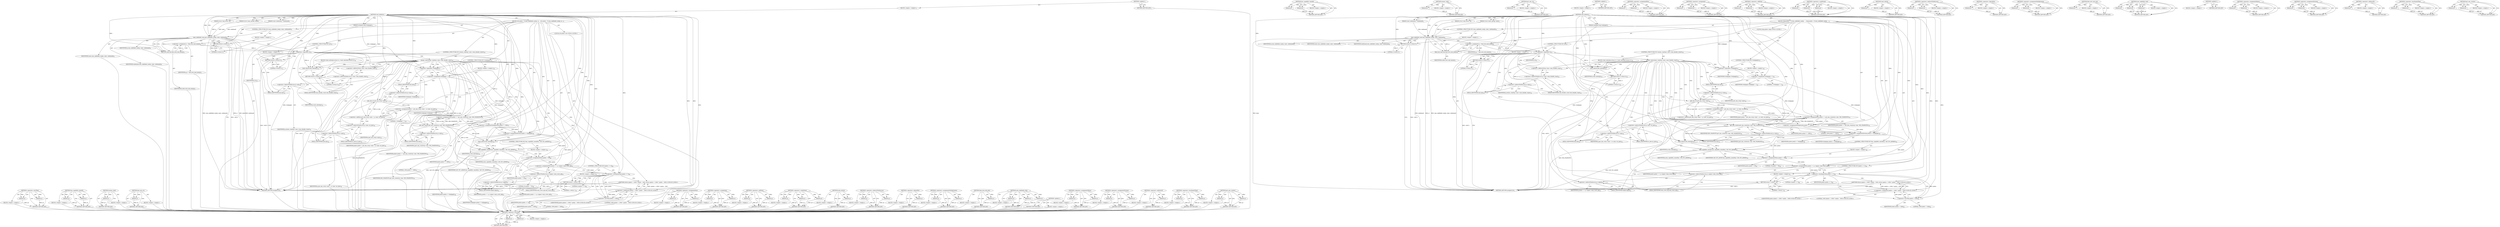 digraph "get_mm_counter" {
vulnerable_222 [label=<(METHOD,&lt;operator&gt;.lessThan)>];
vulnerable_223 [label=<(PARAM,p1)>];
vulnerable_224 [label=<(PARAM,p2)>];
vulnerable_225 [label=<(BLOCK,&lt;empty&gt;,&lt;empty&gt;)>];
vulnerable_226 [label=<(METHOD_RETURN,ANY)>];
vulnerable_201 [label=<(METHOD,has_capability_noaudit)>];
vulnerable_202 [label=<(PARAM,p1)>];
vulnerable_203 [label=<(PARAM,p2)>];
vulnerable_204 [label=<(BLOCK,&lt;empty&gt;,&lt;empty&gt;)>];
vulnerable_205 [label=<(METHOD_RETURN,ANY)>];
vulnerable_155 [label=<(METHOD,atomic_read)>];
vulnerable_156 [label=<(PARAM,p1)>];
vulnerable_157 [label=<(BLOCK,&lt;empty&gt;,&lt;empty&gt;)>];
vulnerable_158 [label=<(METHOD_RETURN,ANY)>];
vulnerable_177 [label=<(METHOD,get_mm_rss)>];
vulnerable_178 [label=<(PARAM,p1)>];
vulnerable_179 [label=<(BLOCK,&lt;empty&gt;,&lt;empty&gt;)>];
vulnerable_180 [label=<(METHOD_RETURN,ANY)>];
vulnerable_6 [label=<(METHOD,&lt;global&gt;)<SUB>1</SUB>>];
vulnerable_7 [label=<(BLOCK,&lt;empty&gt;,&lt;empty&gt;)<SUB>1</SUB>>];
vulnerable_8 [label=<(METHOD,oom_badness)<SUB>1</SUB>>];
vulnerable_9 [label=<(PARAM,struct task_struct *p)<SUB>1</SUB>>];
vulnerable_10 [label=<(PARAM,struct mem_cgroup *mem)<SUB>1</SUB>>];
vulnerable_11 [label=<(PARAM,const nodemask_t *nodemask)<SUB>2</SUB>>];
vulnerable_12 [label=<(PARAM,unsigned long totalpages)<SUB>2</SUB>>];
vulnerable_13 [label=<(BLOCK,{
	int points;
 
 	if (oom_unkillable_task(p, m...,{
	int points;
 
 	if (oom_unkillable_task(p, m...)<SUB>3</SUB>>];
vulnerable_14 [label="<(LOCAL,int points: int)<SUB>4</SUB>>"];
vulnerable_15 [label=<(CONTROL_STRUCTURE,IF,if (oom_unkillable_task(p, mem, nodemask)))<SUB>6</SUB>>];
vulnerable_16 [label=<(oom_unkillable_task,oom_unkillable_task(p, mem, nodemask))<SUB>6</SUB>>];
vulnerable_17 [label=<(IDENTIFIER,p,oom_unkillable_task(p, mem, nodemask))<SUB>6</SUB>>];
vulnerable_18 [label=<(IDENTIFIER,mem,oom_unkillable_task(p, mem, nodemask))<SUB>6</SUB>>];
vulnerable_19 [label=<(IDENTIFIER,nodemask,oom_unkillable_task(p, mem, nodemask))<SUB>6</SUB>>];
vulnerable_20 [label=<(BLOCK,&lt;empty&gt;,&lt;empty&gt;)<SUB>7</SUB>>];
vulnerable_21 [label=<(RETURN,return 0;,return 0;)<SUB>7</SUB>>];
vulnerable_22 [label=<(LITERAL,0,return 0;)<SUB>7</SUB>>];
vulnerable_23 [label=<(&lt;operator&gt;.assignment,p = find_lock_task_mm(p))<SUB>9</SUB>>];
vulnerable_24 [label=<(IDENTIFIER,p,p = find_lock_task_mm(p))<SUB>9</SUB>>];
vulnerable_25 [label=<(find_lock_task_mm,find_lock_task_mm(p))<SUB>9</SUB>>];
vulnerable_26 [label=<(IDENTIFIER,p,find_lock_task_mm(p))<SUB>9</SUB>>];
vulnerable_27 [label=<(CONTROL_STRUCTURE,IF,if (!p))<SUB>10</SUB>>];
vulnerable_28 [label=<(&lt;operator&gt;.logicalNot,!p)<SUB>10</SUB>>];
vulnerable_29 [label=<(IDENTIFIER,p,!p)<SUB>10</SUB>>];
vulnerable_30 [label=<(BLOCK,&lt;empty&gt;,&lt;empty&gt;)<SUB>11</SUB>>];
vulnerable_31 [label=<(RETURN,return 0;,return 0;)<SUB>11</SUB>>];
vulnerable_32 [label=<(LITERAL,0,return 0;)<SUB>11</SUB>>];
vulnerable_33 [label=<(CONTROL_STRUCTURE,IF,if (atomic_read(&amp;p-&gt;mm-&gt;oom_disable_count)))<SUB>18</SUB>>];
vulnerable_34 [label=<(atomic_read,atomic_read(&amp;p-&gt;mm-&gt;oom_disable_count))<SUB>18</SUB>>];
vulnerable_35 [label=<(&lt;operator&gt;.addressOf,&amp;p-&gt;mm-&gt;oom_disable_count)<SUB>18</SUB>>];
vulnerable_36 [label=<(&lt;operator&gt;.indirectFieldAccess,p-&gt;mm-&gt;oom_disable_count)<SUB>18</SUB>>];
vulnerable_37 [label=<(&lt;operator&gt;.indirectFieldAccess,p-&gt;mm)<SUB>18</SUB>>];
vulnerable_38 [label=<(IDENTIFIER,p,atomic_read(&amp;p-&gt;mm-&gt;oom_disable_count))<SUB>18</SUB>>];
vulnerable_39 [label=<(FIELD_IDENTIFIER,mm,mm)<SUB>18</SUB>>];
vulnerable_40 [label=<(FIELD_IDENTIFIER,oom_disable_count,oom_disable_count)<SUB>18</SUB>>];
vulnerable_41 [label=<(BLOCK,{
		task_unlock(p);
		return 0;
	},{
		task_unlock(p);
		return 0;
	})<SUB>18</SUB>>];
vulnerable_42 [label=<(task_unlock,task_unlock(p))<SUB>19</SUB>>];
vulnerable_43 [label=<(IDENTIFIER,p,task_unlock(p))<SUB>19</SUB>>];
vulnerable_44 [label=<(RETURN,return 0;,return 0;)<SUB>20</SUB>>];
vulnerable_45 [label=<(LITERAL,0,return 0;)<SUB>20</SUB>>];
vulnerable_46 [label=<(CONTROL_STRUCTURE,IF,if (!totalpages))<SUB>27</SUB>>];
vulnerable_47 [label=<(&lt;operator&gt;.logicalNot,!totalpages)<SUB>27</SUB>>];
vulnerable_48 [label=<(IDENTIFIER,totalpages,!totalpages)<SUB>27</SUB>>];
vulnerable_49 [label=<(BLOCK,&lt;empty&gt;,&lt;empty&gt;)<SUB>28</SUB>>];
vulnerable_50 [label=<(&lt;operator&gt;.assignment,totalpages = 1)<SUB>28</SUB>>];
vulnerable_51 [label=<(IDENTIFIER,totalpages,totalpages = 1)<SUB>28</SUB>>];
vulnerable_52 [label=<(LITERAL,1,totalpages = 1)<SUB>28</SUB>>];
vulnerable_53 [label=<(&lt;operator&gt;.assignment,points = get_mm_rss(p-&gt;mm) + p-&gt;mm-&gt;nr_ptes)<SUB>34</SUB>>];
vulnerable_54 [label=<(IDENTIFIER,points,points = get_mm_rss(p-&gt;mm) + p-&gt;mm-&gt;nr_ptes)<SUB>34</SUB>>];
vulnerable_55 [label=<(&lt;operator&gt;.addition,get_mm_rss(p-&gt;mm) + p-&gt;mm-&gt;nr_ptes)<SUB>34</SUB>>];
vulnerable_56 [label=<(get_mm_rss,get_mm_rss(p-&gt;mm))<SUB>34</SUB>>];
vulnerable_57 [label=<(&lt;operator&gt;.indirectFieldAccess,p-&gt;mm)<SUB>34</SUB>>];
vulnerable_58 [label=<(IDENTIFIER,p,get_mm_rss(p-&gt;mm))<SUB>34</SUB>>];
vulnerable_59 [label=<(FIELD_IDENTIFIER,mm,mm)<SUB>34</SUB>>];
vulnerable_60 [label=<(&lt;operator&gt;.indirectFieldAccess,p-&gt;mm-&gt;nr_ptes)<SUB>34</SUB>>];
vulnerable_61 [label=<(&lt;operator&gt;.indirectFieldAccess,p-&gt;mm)<SUB>34</SUB>>];
vulnerable_62 [label=<(IDENTIFIER,p,get_mm_rss(p-&gt;mm) + p-&gt;mm-&gt;nr_ptes)<SUB>34</SUB>>];
vulnerable_63 [label=<(FIELD_IDENTIFIER,mm,mm)<SUB>34</SUB>>];
vulnerable_64 [label=<(FIELD_IDENTIFIER,nr_ptes,nr_ptes)<SUB>34</SUB>>];
vulnerable_65 [label=<(&lt;operator&gt;.assignmentPlus,points += get_mm_counter(p-&gt;mm, MM_SWAPENTS))<SUB>35</SUB>>];
vulnerable_66 [label=<(IDENTIFIER,points,points += get_mm_counter(p-&gt;mm, MM_SWAPENTS))<SUB>35</SUB>>];
vulnerable_67 [label=<(get_mm_counter,get_mm_counter(p-&gt;mm, MM_SWAPENTS))<SUB>35</SUB>>];
vulnerable_68 [label=<(&lt;operator&gt;.indirectFieldAccess,p-&gt;mm)<SUB>35</SUB>>];
vulnerable_69 [label=<(IDENTIFIER,p,get_mm_counter(p-&gt;mm, MM_SWAPENTS))<SUB>35</SUB>>];
vulnerable_70 [label=<(FIELD_IDENTIFIER,mm,mm)<SUB>35</SUB>>];
vulnerable_71 [label=<(IDENTIFIER,MM_SWAPENTS,get_mm_counter(p-&gt;mm, MM_SWAPENTS))<SUB>35</SUB>>];
vulnerable_72 [label=<(&lt;operator&gt;.assignmentMultiplication,points *= 1000)<SUB>37</SUB>>];
vulnerable_73 [label=<(IDENTIFIER,points,points *= 1000)<SUB>37</SUB>>];
vulnerable_74 [label=<(LITERAL,1000,points *= 1000)<SUB>37</SUB>>];
vulnerable_75 [label=<(&lt;operator&gt;.assignmentDivision,points /= totalpages)<SUB>38</SUB>>];
vulnerable_76 [label=<(IDENTIFIER,points,points /= totalpages)<SUB>38</SUB>>];
vulnerable_77 [label=<(IDENTIFIER,totalpages,points /= totalpages)<SUB>38</SUB>>];
vulnerable_78 [label=<(task_unlock,task_unlock(p))<SUB>39</SUB>>];
vulnerable_79 [label=<(IDENTIFIER,p,task_unlock(p))<SUB>39</SUB>>];
vulnerable_80 [label=<(CONTROL_STRUCTURE,IF,if (has_capability_noaudit(p, CAP_SYS_ADMIN)))<SUB>45</SUB>>];
vulnerable_81 [label=<(has_capability_noaudit,has_capability_noaudit(p, CAP_SYS_ADMIN))<SUB>45</SUB>>];
vulnerable_82 [label=<(IDENTIFIER,p,has_capability_noaudit(p, CAP_SYS_ADMIN))<SUB>45</SUB>>];
vulnerable_83 [label=<(IDENTIFIER,CAP_SYS_ADMIN,has_capability_noaudit(p, CAP_SYS_ADMIN))<SUB>45</SUB>>];
vulnerable_84 [label=<(BLOCK,&lt;empty&gt;,&lt;empty&gt;)<SUB>46</SUB>>];
vulnerable_85 [label=<(&lt;operator&gt;.assignmentMinus,points -= 30)<SUB>46</SUB>>];
vulnerable_86 [label=<(IDENTIFIER,points,points -= 30)<SUB>46</SUB>>];
vulnerable_87 [label=<(LITERAL,30,points -= 30)<SUB>46</SUB>>];
vulnerable_88 [label=<(&lt;operator&gt;.assignmentPlus,points += p-&gt;signal-&gt;oom_score_adj)<SUB>53</SUB>>];
vulnerable_89 [label=<(IDENTIFIER,points,points += p-&gt;signal-&gt;oom_score_adj)<SUB>53</SUB>>];
vulnerable_90 [label=<(&lt;operator&gt;.indirectFieldAccess,p-&gt;signal-&gt;oom_score_adj)<SUB>53</SUB>>];
vulnerable_91 [label=<(&lt;operator&gt;.indirectFieldAccess,p-&gt;signal)<SUB>53</SUB>>];
vulnerable_92 [label=<(IDENTIFIER,p,points += p-&gt;signal-&gt;oom_score_adj)<SUB>53</SUB>>];
vulnerable_93 [label=<(FIELD_IDENTIFIER,signal,signal)<SUB>53</SUB>>];
vulnerable_94 [label=<(FIELD_IDENTIFIER,oom_score_adj,oom_score_adj)<SUB>53</SUB>>];
vulnerable_95 [label=<(CONTROL_STRUCTURE,IF,if (points &lt;= 0))<SUB>60</SUB>>];
vulnerable_96 [label=<(&lt;operator&gt;.lessEqualsThan,points &lt;= 0)<SUB>60</SUB>>];
vulnerable_97 [label=<(IDENTIFIER,points,points &lt;= 0)<SUB>60</SUB>>];
vulnerable_98 [label=<(LITERAL,0,points &lt;= 0)<SUB>60</SUB>>];
vulnerable_99 [label=<(BLOCK,&lt;empty&gt;,&lt;empty&gt;)<SUB>61</SUB>>];
vulnerable_100 [label=<(RETURN,return 1;,return 1;)<SUB>61</SUB>>];
vulnerable_101 [label=<(LITERAL,1,return 1;)<SUB>61</SUB>>];
vulnerable_102 [label="<(RETURN,return (points &lt; 1000) ? points : 1000;,return (points &lt; 1000) ? points : 1000;)<SUB>62</SUB>>"];
vulnerable_103 [label="<(&lt;operator&gt;.conditional,(points &lt; 1000) ? points : 1000)<SUB>62</SUB>>"];
vulnerable_104 [label=<(&lt;operator&gt;.lessThan,points &lt; 1000)<SUB>62</SUB>>];
vulnerable_105 [label=<(IDENTIFIER,points,points &lt; 1000)<SUB>62</SUB>>];
vulnerable_106 [label=<(LITERAL,1000,points &lt; 1000)<SUB>62</SUB>>];
vulnerable_107 [label="<(IDENTIFIER,points,(points &lt; 1000) ? points : 1000)<SUB>62</SUB>>"];
vulnerable_108 [label="<(LITERAL,1000,(points &lt; 1000) ? points : 1000)<SUB>62</SUB>>"];
vulnerable_109 [label=<(METHOD_RETURN,unsigned int)<SUB>1</SUB>>];
vulnerable_111 [label=<(METHOD_RETURN,ANY)<SUB>1</SUB>>];
vulnerable_181 [label=<(METHOD,&lt;operator&gt;.assignmentPlus)>];
vulnerable_182 [label=<(PARAM,p1)>];
vulnerable_183 [label=<(PARAM,p2)>];
vulnerable_184 [label=<(BLOCK,&lt;empty&gt;,&lt;empty&gt;)>];
vulnerable_185 [label=<(METHOD_RETURN,ANY)>];
vulnerable_142 [label=<(METHOD,&lt;operator&gt;.assignment)>];
vulnerable_143 [label=<(PARAM,p1)>];
vulnerable_144 [label=<(PARAM,p2)>];
vulnerable_145 [label=<(BLOCK,&lt;empty&gt;,&lt;empty&gt;)>];
vulnerable_146 [label=<(METHOD_RETURN,ANY)>];
vulnerable_172 [label=<(METHOD,&lt;operator&gt;.addition)>];
vulnerable_173 [label=<(PARAM,p1)>];
vulnerable_174 [label=<(PARAM,p2)>];
vulnerable_175 [label=<(BLOCK,&lt;empty&gt;,&lt;empty&gt;)>];
vulnerable_176 [label=<(METHOD_RETURN,ANY)>];
vulnerable_216 [label=<(METHOD,&lt;operator&gt;.conditional)>];
vulnerable_217 [label=<(PARAM,p1)>];
vulnerable_218 [label=<(PARAM,p2)>];
vulnerable_219 [label=<(PARAM,p3)>];
vulnerable_220 [label=<(BLOCK,&lt;empty&gt;,&lt;empty&gt;)>];
vulnerable_221 [label=<(METHOD_RETURN,ANY)>];
vulnerable_168 [label=<(METHOD,task_unlock)>];
vulnerable_169 [label=<(PARAM,p1)>];
vulnerable_170 [label=<(BLOCK,&lt;empty&gt;,&lt;empty&gt;)>];
vulnerable_171 [label=<(METHOD_RETURN,ANY)>];
vulnerable_163 [label=<(METHOD,&lt;operator&gt;.indirectFieldAccess)>];
vulnerable_164 [label=<(PARAM,p1)>];
vulnerable_165 [label=<(PARAM,p2)>];
vulnerable_166 [label=<(BLOCK,&lt;empty&gt;,&lt;empty&gt;)>];
vulnerable_167 [label=<(METHOD_RETURN,ANY)>];
vulnerable_151 [label=<(METHOD,&lt;operator&gt;.logicalNot)>];
vulnerable_152 [label=<(PARAM,p1)>];
vulnerable_153 [label=<(BLOCK,&lt;empty&gt;,&lt;empty&gt;)>];
vulnerable_154 [label=<(METHOD_RETURN,ANY)>];
vulnerable_191 [label=<(METHOD,&lt;operator&gt;.assignmentMultiplication)>];
vulnerable_192 [label=<(PARAM,p1)>];
vulnerable_193 [label=<(PARAM,p2)>];
vulnerable_194 [label=<(BLOCK,&lt;empty&gt;,&lt;empty&gt;)>];
vulnerable_195 [label=<(METHOD_RETURN,ANY)>];
vulnerable_147 [label=<(METHOD,find_lock_task_mm)>];
vulnerable_148 [label=<(PARAM,p1)>];
vulnerable_149 [label=<(BLOCK,&lt;empty&gt;,&lt;empty&gt;)>];
vulnerable_150 [label=<(METHOD_RETURN,ANY)>];
vulnerable_136 [label=<(METHOD,oom_unkillable_task)>];
vulnerable_137 [label=<(PARAM,p1)>];
vulnerable_138 [label=<(PARAM,p2)>];
vulnerable_139 [label=<(PARAM,p3)>];
vulnerable_140 [label=<(BLOCK,&lt;empty&gt;,&lt;empty&gt;)>];
vulnerable_141 [label=<(METHOD_RETURN,ANY)>];
vulnerable_130 [label=<(METHOD,&lt;global&gt;)<SUB>1</SUB>>];
vulnerable_131 [label=<(BLOCK,&lt;empty&gt;,&lt;empty&gt;)>];
vulnerable_132 [label=<(METHOD_RETURN,ANY)>];
vulnerable_206 [label=<(METHOD,&lt;operator&gt;.assignmentMinus)>];
vulnerable_207 [label=<(PARAM,p1)>];
vulnerable_208 [label=<(PARAM,p2)>];
vulnerable_209 [label=<(BLOCK,&lt;empty&gt;,&lt;empty&gt;)>];
vulnerable_210 [label=<(METHOD_RETURN,ANY)>];
vulnerable_196 [label=<(METHOD,&lt;operator&gt;.assignmentDivision)>];
vulnerable_197 [label=<(PARAM,p1)>];
vulnerable_198 [label=<(PARAM,p2)>];
vulnerable_199 [label=<(BLOCK,&lt;empty&gt;,&lt;empty&gt;)>];
vulnerable_200 [label=<(METHOD_RETURN,ANY)>];
vulnerable_159 [label=<(METHOD,&lt;operator&gt;.addressOf)>];
vulnerable_160 [label=<(PARAM,p1)>];
vulnerable_161 [label=<(BLOCK,&lt;empty&gt;,&lt;empty&gt;)>];
vulnerable_162 [label=<(METHOD_RETURN,ANY)>];
vulnerable_211 [label=<(METHOD,&lt;operator&gt;.lessEqualsThan)>];
vulnerable_212 [label=<(PARAM,p1)>];
vulnerable_213 [label=<(PARAM,p2)>];
vulnerable_214 [label=<(BLOCK,&lt;empty&gt;,&lt;empty&gt;)>];
vulnerable_215 [label=<(METHOD_RETURN,ANY)>];
vulnerable_186 [label=<(METHOD,get_mm_counter)>];
vulnerable_187 [label=<(PARAM,p1)>];
vulnerable_188 [label=<(PARAM,p2)>];
vulnerable_189 [label=<(BLOCK,&lt;empty&gt;,&lt;empty&gt;)>];
vulnerable_190 [label=<(METHOD_RETURN,ANY)>];
fixed_224 [label=<(METHOD,&lt;operator&gt;.lessThan)>];
fixed_225 [label=<(PARAM,p1)>];
fixed_226 [label=<(PARAM,p2)>];
fixed_227 [label=<(BLOCK,&lt;empty&gt;,&lt;empty&gt;)>];
fixed_228 [label=<(METHOD_RETURN,ANY)>];
fixed_203 [label=<(METHOD,has_capability_noaudit)>];
fixed_204 [label=<(PARAM,p1)>];
fixed_205 [label=<(PARAM,p2)>];
fixed_206 [label=<(BLOCK,&lt;empty&gt;,&lt;empty&gt;)>];
fixed_207 [label=<(METHOD_RETURN,ANY)>];
fixed_157 [label=<(METHOD,atomic_read)>];
fixed_158 [label=<(PARAM,p1)>];
fixed_159 [label=<(BLOCK,&lt;empty&gt;,&lt;empty&gt;)>];
fixed_160 [label=<(METHOD_RETURN,ANY)>];
fixed_179 [label=<(METHOD,get_mm_rss)>];
fixed_180 [label=<(PARAM,p1)>];
fixed_181 [label=<(BLOCK,&lt;empty&gt;,&lt;empty&gt;)>];
fixed_182 [label=<(METHOD_RETURN,ANY)>];
fixed_6 [label=<(METHOD,&lt;global&gt;)<SUB>1</SUB>>];
fixed_7 [label=<(BLOCK,&lt;empty&gt;,&lt;empty&gt;)<SUB>1</SUB>>];
fixed_8 [label=<(METHOD,oom_badness)<SUB>1</SUB>>];
fixed_9 [label=<(PARAM,struct task_struct *p)<SUB>1</SUB>>];
fixed_10 [label=<(PARAM,struct mem_cgroup *mem)<SUB>1</SUB>>];
fixed_11 [label=<(PARAM,const nodemask_t *nodemask)<SUB>2</SUB>>];
fixed_12 [label=<(PARAM,unsigned long totalpages)<SUB>2</SUB>>];
fixed_13 [label=<(BLOCK,{
	long points;
 
 	if (oom_unkillable_task(p, ...,{
	long points;
 
 	if (oom_unkillable_task(p, ...)<SUB>3</SUB>>];
fixed_14 [label="<(LOCAL,long points: long)<SUB>4</SUB>>"];
fixed_15 [label=<(CONTROL_STRUCTURE,IF,if (oom_unkillable_task(p, mem, nodemask)))<SUB>6</SUB>>];
fixed_16 [label=<(oom_unkillable_task,oom_unkillable_task(p, mem, nodemask))<SUB>6</SUB>>];
fixed_17 [label=<(IDENTIFIER,p,oom_unkillable_task(p, mem, nodemask))<SUB>6</SUB>>];
fixed_18 [label=<(IDENTIFIER,mem,oom_unkillable_task(p, mem, nodemask))<SUB>6</SUB>>];
fixed_19 [label=<(IDENTIFIER,nodemask,oom_unkillable_task(p, mem, nodemask))<SUB>6</SUB>>];
fixed_20 [label=<(BLOCK,&lt;empty&gt;,&lt;empty&gt;)<SUB>7</SUB>>];
fixed_21 [label=<(RETURN,return 0;,return 0;)<SUB>7</SUB>>];
fixed_22 [label=<(LITERAL,0,return 0;)<SUB>7</SUB>>];
fixed_23 [label=<(&lt;operator&gt;.assignment,p = find_lock_task_mm(p))<SUB>9</SUB>>];
fixed_24 [label=<(IDENTIFIER,p,p = find_lock_task_mm(p))<SUB>9</SUB>>];
fixed_25 [label=<(find_lock_task_mm,find_lock_task_mm(p))<SUB>9</SUB>>];
fixed_26 [label=<(IDENTIFIER,p,find_lock_task_mm(p))<SUB>9</SUB>>];
fixed_27 [label=<(CONTROL_STRUCTURE,IF,if (!p))<SUB>10</SUB>>];
fixed_28 [label=<(&lt;operator&gt;.logicalNot,!p)<SUB>10</SUB>>];
fixed_29 [label=<(IDENTIFIER,p,!p)<SUB>10</SUB>>];
fixed_30 [label=<(BLOCK,&lt;empty&gt;,&lt;empty&gt;)<SUB>11</SUB>>];
fixed_31 [label=<(RETURN,return 0;,return 0;)<SUB>11</SUB>>];
fixed_32 [label=<(LITERAL,0,return 0;)<SUB>11</SUB>>];
fixed_33 [label=<(CONTROL_STRUCTURE,IF,if (atomic_read(&amp;p-&gt;mm-&gt;oom_disable_count)))<SUB>18</SUB>>];
fixed_34 [label=<(atomic_read,atomic_read(&amp;p-&gt;mm-&gt;oom_disable_count))<SUB>18</SUB>>];
fixed_35 [label=<(&lt;operator&gt;.addressOf,&amp;p-&gt;mm-&gt;oom_disable_count)<SUB>18</SUB>>];
fixed_36 [label=<(&lt;operator&gt;.indirectFieldAccess,p-&gt;mm-&gt;oom_disable_count)<SUB>18</SUB>>];
fixed_37 [label=<(&lt;operator&gt;.indirectFieldAccess,p-&gt;mm)<SUB>18</SUB>>];
fixed_38 [label=<(IDENTIFIER,p,atomic_read(&amp;p-&gt;mm-&gt;oom_disable_count))<SUB>18</SUB>>];
fixed_39 [label=<(FIELD_IDENTIFIER,mm,mm)<SUB>18</SUB>>];
fixed_40 [label=<(FIELD_IDENTIFIER,oom_disable_count,oom_disable_count)<SUB>18</SUB>>];
fixed_41 [label=<(BLOCK,{
		task_unlock(p);
		return 0;
	},{
		task_unlock(p);
		return 0;
	})<SUB>18</SUB>>];
fixed_42 [label=<(task_unlock,task_unlock(p))<SUB>19</SUB>>];
fixed_43 [label=<(IDENTIFIER,p,task_unlock(p))<SUB>19</SUB>>];
fixed_44 [label=<(RETURN,return 0;,return 0;)<SUB>20</SUB>>];
fixed_45 [label=<(LITERAL,0,return 0;)<SUB>20</SUB>>];
fixed_46 [label=<(CONTROL_STRUCTURE,IF,if (!totalpages))<SUB>27</SUB>>];
fixed_47 [label=<(&lt;operator&gt;.logicalNot,!totalpages)<SUB>27</SUB>>];
fixed_48 [label=<(IDENTIFIER,totalpages,!totalpages)<SUB>27</SUB>>];
fixed_49 [label=<(BLOCK,&lt;empty&gt;,&lt;empty&gt;)<SUB>28</SUB>>];
fixed_50 [label=<(&lt;operator&gt;.assignment,totalpages = 1)<SUB>28</SUB>>];
fixed_51 [label=<(IDENTIFIER,totalpages,totalpages = 1)<SUB>28</SUB>>];
fixed_52 [label=<(LITERAL,1,totalpages = 1)<SUB>28</SUB>>];
fixed_53 [label=<(&lt;operator&gt;.assignment,points = get_mm_rss(p-&gt;mm) + p-&gt;mm-&gt;nr_ptes)<SUB>34</SUB>>];
fixed_54 [label=<(IDENTIFIER,points,points = get_mm_rss(p-&gt;mm) + p-&gt;mm-&gt;nr_ptes)<SUB>34</SUB>>];
fixed_55 [label=<(&lt;operator&gt;.addition,get_mm_rss(p-&gt;mm) + p-&gt;mm-&gt;nr_ptes)<SUB>34</SUB>>];
fixed_56 [label=<(get_mm_rss,get_mm_rss(p-&gt;mm))<SUB>34</SUB>>];
fixed_57 [label=<(&lt;operator&gt;.indirectFieldAccess,p-&gt;mm)<SUB>34</SUB>>];
fixed_58 [label=<(IDENTIFIER,p,get_mm_rss(p-&gt;mm))<SUB>34</SUB>>];
fixed_59 [label=<(FIELD_IDENTIFIER,mm,mm)<SUB>34</SUB>>];
fixed_60 [label=<(&lt;operator&gt;.indirectFieldAccess,p-&gt;mm-&gt;nr_ptes)<SUB>34</SUB>>];
fixed_61 [label=<(&lt;operator&gt;.indirectFieldAccess,p-&gt;mm)<SUB>34</SUB>>];
fixed_62 [label=<(IDENTIFIER,p,get_mm_rss(p-&gt;mm) + p-&gt;mm-&gt;nr_ptes)<SUB>34</SUB>>];
fixed_63 [label=<(FIELD_IDENTIFIER,mm,mm)<SUB>34</SUB>>];
fixed_64 [label=<(FIELD_IDENTIFIER,nr_ptes,nr_ptes)<SUB>34</SUB>>];
fixed_65 [label=<(&lt;operator&gt;.assignmentPlus,points += get_mm_counter(p-&gt;mm, MM_SWAPENTS))<SUB>35</SUB>>];
fixed_66 [label=<(IDENTIFIER,points,points += get_mm_counter(p-&gt;mm, MM_SWAPENTS))<SUB>35</SUB>>];
fixed_67 [label=<(get_mm_counter,get_mm_counter(p-&gt;mm, MM_SWAPENTS))<SUB>35</SUB>>];
fixed_68 [label=<(&lt;operator&gt;.indirectFieldAccess,p-&gt;mm)<SUB>35</SUB>>];
fixed_69 [label=<(IDENTIFIER,p,get_mm_counter(p-&gt;mm, MM_SWAPENTS))<SUB>35</SUB>>];
fixed_70 [label=<(FIELD_IDENTIFIER,mm,mm)<SUB>35</SUB>>];
fixed_71 [label=<(IDENTIFIER,MM_SWAPENTS,get_mm_counter(p-&gt;mm, MM_SWAPENTS))<SUB>35</SUB>>];
fixed_72 [label=<(&lt;operator&gt;.assignmentMultiplication,points *= 1000)<SUB>37</SUB>>];
fixed_73 [label=<(IDENTIFIER,points,points *= 1000)<SUB>37</SUB>>];
fixed_74 [label=<(LITERAL,1000,points *= 1000)<SUB>37</SUB>>];
fixed_75 [label=<(&lt;operator&gt;.assignmentDivision,points /= totalpages)<SUB>38</SUB>>];
fixed_76 [label=<(IDENTIFIER,points,points /= totalpages)<SUB>38</SUB>>];
fixed_77 [label=<(IDENTIFIER,totalpages,points /= totalpages)<SUB>38</SUB>>];
fixed_78 [label=<(task_unlock,task_unlock(p))<SUB>39</SUB>>];
fixed_79 [label=<(IDENTIFIER,p,task_unlock(p))<SUB>39</SUB>>];
fixed_80 [label=<(CONTROL_STRUCTURE,IF,if (has_capability_noaudit(p, CAP_SYS_ADMIN)))<SUB>45</SUB>>];
fixed_81 [label=<(has_capability_noaudit,has_capability_noaudit(p, CAP_SYS_ADMIN))<SUB>45</SUB>>];
fixed_82 [label=<(IDENTIFIER,p,has_capability_noaudit(p, CAP_SYS_ADMIN))<SUB>45</SUB>>];
fixed_83 [label=<(IDENTIFIER,CAP_SYS_ADMIN,has_capability_noaudit(p, CAP_SYS_ADMIN))<SUB>45</SUB>>];
fixed_84 [label=<(BLOCK,&lt;empty&gt;,&lt;empty&gt;)<SUB>46</SUB>>];
fixed_85 [label=<(&lt;operator&gt;.assignmentMinus,points -= 30)<SUB>46</SUB>>];
fixed_86 [label=<(IDENTIFIER,points,points -= 30)<SUB>46</SUB>>];
fixed_87 [label=<(LITERAL,30,points -= 30)<SUB>46</SUB>>];
fixed_88 [label=<(&lt;operator&gt;.assignmentPlus,points += p-&gt;signal-&gt;oom_score_adj)<SUB>53</SUB>>];
fixed_89 [label=<(IDENTIFIER,points,points += p-&gt;signal-&gt;oom_score_adj)<SUB>53</SUB>>];
fixed_90 [label=<(&lt;operator&gt;.indirectFieldAccess,p-&gt;signal-&gt;oom_score_adj)<SUB>53</SUB>>];
fixed_91 [label=<(&lt;operator&gt;.indirectFieldAccess,p-&gt;signal)<SUB>53</SUB>>];
fixed_92 [label=<(IDENTIFIER,p,points += p-&gt;signal-&gt;oom_score_adj)<SUB>53</SUB>>];
fixed_93 [label=<(FIELD_IDENTIFIER,signal,signal)<SUB>53</SUB>>];
fixed_94 [label=<(FIELD_IDENTIFIER,oom_score_adj,oom_score_adj)<SUB>53</SUB>>];
fixed_95 [label=<(CONTROL_STRUCTURE,IF,if (points &lt;= 0))<SUB>60</SUB>>];
fixed_96 [label=<(&lt;operator&gt;.lessEqualsThan,points &lt;= 0)<SUB>60</SUB>>];
fixed_97 [label=<(IDENTIFIER,points,points &lt;= 0)<SUB>60</SUB>>];
fixed_98 [label=<(LITERAL,0,points &lt;= 0)<SUB>60</SUB>>];
fixed_99 [label=<(BLOCK,&lt;empty&gt;,&lt;empty&gt;)<SUB>61</SUB>>];
fixed_100 [label=<(RETURN,return 1;,return 1;)<SUB>61</SUB>>];
fixed_101 [label=<(LITERAL,1,return 1;)<SUB>61</SUB>>];
fixed_102 [label="<(RETURN,return (points &lt; 1000) ? points : 1000;,return (points &lt; 1000) ? points : 1000;)<SUB>62</SUB>>"];
fixed_103 [label="<(&lt;operator&gt;.conditional,(points &lt; 1000) ? points : 1000)<SUB>62</SUB>>"];
fixed_104 [label=<(&lt;operator&gt;.lessThan,points &lt; 1000)<SUB>62</SUB>>];
fixed_105 [label=<(IDENTIFIER,points,points &lt; 1000)<SUB>62</SUB>>];
fixed_106 [label=<(LITERAL,1000,points &lt; 1000)<SUB>62</SUB>>];
fixed_107 [label="<(IDENTIFIER,points,(points &lt; 1000) ? points : 1000)<SUB>62</SUB>>"];
fixed_108 [label="<(LITERAL,1000,(points &lt; 1000) ? points : 1000)<SUB>62</SUB>>"];
fixed_109 [label=<(METHOD_RETURN,unsigned int)<SUB>1</SUB>>];
fixed_111 [label=<(METHOD_RETURN,ANY)<SUB>1</SUB>>];
fixed_183 [label=<(METHOD,&lt;operator&gt;.assignmentPlus)>];
fixed_184 [label=<(PARAM,p1)>];
fixed_185 [label=<(PARAM,p2)>];
fixed_186 [label=<(BLOCK,&lt;empty&gt;,&lt;empty&gt;)>];
fixed_187 [label=<(METHOD_RETURN,ANY)>];
fixed_144 [label=<(METHOD,&lt;operator&gt;.assignment)>];
fixed_145 [label=<(PARAM,p1)>];
fixed_146 [label=<(PARAM,p2)>];
fixed_147 [label=<(BLOCK,&lt;empty&gt;,&lt;empty&gt;)>];
fixed_148 [label=<(METHOD_RETURN,ANY)>];
fixed_174 [label=<(METHOD,&lt;operator&gt;.addition)>];
fixed_175 [label=<(PARAM,p1)>];
fixed_176 [label=<(PARAM,p2)>];
fixed_177 [label=<(BLOCK,&lt;empty&gt;,&lt;empty&gt;)>];
fixed_178 [label=<(METHOD_RETURN,ANY)>];
fixed_218 [label=<(METHOD,&lt;operator&gt;.conditional)>];
fixed_219 [label=<(PARAM,p1)>];
fixed_220 [label=<(PARAM,p2)>];
fixed_221 [label=<(PARAM,p3)>];
fixed_222 [label=<(BLOCK,&lt;empty&gt;,&lt;empty&gt;)>];
fixed_223 [label=<(METHOD_RETURN,ANY)>];
fixed_170 [label=<(METHOD,task_unlock)>];
fixed_171 [label=<(PARAM,p1)>];
fixed_172 [label=<(BLOCK,&lt;empty&gt;,&lt;empty&gt;)>];
fixed_173 [label=<(METHOD_RETURN,ANY)>];
fixed_165 [label=<(METHOD,&lt;operator&gt;.indirectFieldAccess)>];
fixed_166 [label=<(PARAM,p1)>];
fixed_167 [label=<(PARAM,p2)>];
fixed_168 [label=<(BLOCK,&lt;empty&gt;,&lt;empty&gt;)>];
fixed_169 [label=<(METHOD_RETURN,ANY)>];
fixed_153 [label=<(METHOD,&lt;operator&gt;.logicalNot)>];
fixed_154 [label=<(PARAM,p1)>];
fixed_155 [label=<(BLOCK,&lt;empty&gt;,&lt;empty&gt;)>];
fixed_156 [label=<(METHOD_RETURN,ANY)>];
fixed_193 [label=<(METHOD,&lt;operator&gt;.assignmentMultiplication)>];
fixed_194 [label=<(PARAM,p1)>];
fixed_195 [label=<(PARAM,p2)>];
fixed_196 [label=<(BLOCK,&lt;empty&gt;,&lt;empty&gt;)>];
fixed_197 [label=<(METHOD_RETURN,ANY)>];
fixed_149 [label=<(METHOD,find_lock_task_mm)>];
fixed_150 [label=<(PARAM,p1)>];
fixed_151 [label=<(BLOCK,&lt;empty&gt;,&lt;empty&gt;)>];
fixed_152 [label=<(METHOD_RETURN,ANY)>];
fixed_138 [label=<(METHOD,oom_unkillable_task)>];
fixed_139 [label=<(PARAM,p1)>];
fixed_140 [label=<(PARAM,p2)>];
fixed_141 [label=<(PARAM,p3)>];
fixed_142 [label=<(BLOCK,&lt;empty&gt;,&lt;empty&gt;)>];
fixed_143 [label=<(METHOD_RETURN,ANY)>];
fixed_132 [label=<(METHOD,&lt;global&gt;)<SUB>1</SUB>>];
fixed_133 [label=<(BLOCK,&lt;empty&gt;,&lt;empty&gt;)>];
fixed_134 [label=<(METHOD_RETURN,ANY)>];
fixed_208 [label=<(METHOD,&lt;operator&gt;.assignmentMinus)>];
fixed_209 [label=<(PARAM,p1)>];
fixed_210 [label=<(PARAM,p2)>];
fixed_211 [label=<(BLOCK,&lt;empty&gt;,&lt;empty&gt;)>];
fixed_212 [label=<(METHOD_RETURN,ANY)>];
fixed_198 [label=<(METHOD,&lt;operator&gt;.assignmentDivision)>];
fixed_199 [label=<(PARAM,p1)>];
fixed_200 [label=<(PARAM,p2)>];
fixed_201 [label=<(BLOCK,&lt;empty&gt;,&lt;empty&gt;)>];
fixed_202 [label=<(METHOD_RETURN,ANY)>];
fixed_161 [label=<(METHOD,&lt;operator&gt;.addressOf)>];
fixed_162 [label=<(PARAM,p1)>];
fixed_163 [label=<(BLOCK,&lt;empty&gt;,&lt;empty&gt;)>];
fixed_164 [label=<(METHOD_RETURN,ANY)>];
fixed_213 [label=<(METHOD,&lt;operator&gt;.lessEqualsThan)>];
fixed_214 [label=<(PARAM,p1)>];
fixed_215 [label=<(PARAM,p2)>];
fixed_216 [label=<(BLOCK,&lt;empty&gt;,&lt;empty&gt;)>];
fixed_217 [label=<(METHOD_RETURN,ANY)>];
fixed_188 [label=<(METHOD,get_mm_counter)>];
fixed_189 [label=<(PARAM,p1)>];
fixed_190 [label=<(PARAM,p2)>];
fixed_191 [label=<(BLOCK,&lt;empty&gt;,&lt;empty&gt;)>];
fixed_192 [label=<(METHOD_RETURN,ANY)>];
vulnerable_222 -> vulnerable_223  [key=0, label="AST: "];
vulnerable_222 -> vulnerable_223  [key=1, label="DDG: "];
vulnerable_222 -> vulnerable_225  [key=0, label="AST: "];
vulnerable_222 -> vulnerable_224  [key=0, label="AST: "];
vulnerable_222 -> vulnerable_224  [key=1, label="DDG: "];
vulnerable_222 -> vulnerable_226  [key=0, label="AST: "];
vulnerable_222 -> vulnerable_226  [key=1, label="CFG: "];
vulnerable_223 -> vulnerable_226  [key=0, label="DDG: p1"];
vulnerable_224 -> vulnerable_226  [key=0, label="DDG: p2"];
vulnerable_225 -> fixed_224  [key=0];
vulnerable_226 -> fixed_224  [key=0];
vulnerable_201 -> vulnerable_202  [key=0, label="AST: "];
vulnerable_201 -> vulnerable_202  [key=1, label="DDG: "];
vulnerable_201 -> vulnerable_204  [key=0, label="AST: "];
vulnerable_201 -> vulnerable_203  [key=0, label="AST: "];
vulnerable_201 -> vulnerable_203  [key=1, label="DDG: "];
vulnerable_201 -> vulnerable_205  [key=0, label="AST: "];
vulnerable_201 -> vulnerable_205  [key=1, label="CFG: "];
vulnerable_202 -> vulnerable_205  [key=0, label="DDG: p1"];
vulnerable_203 -> vulnerable_205  [key=0, label="DDG: p2"];
vulnerable_204 -> fixed_224  [key=0];
vulnerable_205 -> fixed_224  [key=0];
vulnerable_155 -> vulnerable_156  [key=0, label="AST: "];
vulnerable_155 -> vulnerable_156  [key=1, label="DDG: "];
vulnerable_155 -> vulnerable_157  [key=0, label="AST: "];
vulnerable_155 -> vulnerable_158  [key=0, label="AST: "];
vulnerable_155 -> vulnerable_158  [key=1, label="CFG: "];
vulnerable_156 -> vulnerable_158  [key=0, label="DDG: p1"];
vulnerable_157 -> fixed_224  [key=0];
vulnerable_158 -> fixed_224  [key=0];
vulnerable_177 -> vulnerable_178  [key=0, label="AST: "];
vulnerable_177 -> vulnerable_178  [key=1, label="DDG: "];
vulnerable_177 -> vulnerable_179  [key=0, label="AST: "];
vulnerable_177 -> vulnerable_180  [key=0, label="AST: "];
vulnerable_177 -> vulnerable_180  [key=1, label="CFG: "];
vulnerable_178 -> vulnerable_180  [key=0, label="DDG: p1"];
vulnerable_179 -> fixed_224  [key=0];
vulnerable_180 -> fixed_224  [key=0];
vulnerable_6 -> vulnerable_7  [key=0, label="AST: "];
vulnerable_6 -> vulnerable_111  [key=0, label="AST: "];
vulnerable_6 -> vulnerable_111  [key=1, label="CFG: "];
vulnerable_7 -> vulnerable_8  [key=0, label="AST: "];
vulnerable_8 -> vulnerable_9  [key=0, label="AST: "];
vulnerable_8 -> vulnerable_9  [key=1, label="DDG: "];
vulnerable_8 -> vulnerable_10  [key=0, label="AST: "];
vulnerable_8 -> vulnerable_10  [key=1, label="DDG: "];
vulnerable_8 -> vulnerable_11  [key=0, label="AST: "];
vulnerable_8 -> vulnerable_11  [key=1, label="DDG: "];
vulnerable_8 -> vulnerable_12  [key=0, label="AST: "];
vulnerable_8 -> vulnerable_12  [key=1, label="DDG: "];
vulnerable_8 -> vulnerable_13  [key=0, label="AST: "];
vulnerable_8 -> vulnerable_109  [key=0, label="AST: "];
vulnerable_8 -> vulnerable_16  [key=0, label="CFG: "];
vulnerable_8 -> vulnerable_16  [key=1, label="DDG: "];
vulnerable_8 -> vulnerable_72  [key=0, label="DDG: "];
vulnerable_8 -> vulnerable_75  [key=0, label="DDG: "];
vulnerable_8 -> vulnerable_65  [key=0, label="DDG: "];
vulnerable_8 -> vulnerable_78  [key=0, label="DDG: "];
vulnerable_8 -> vulnerable_88  [key=0, label="DDG: "];
vulnerable_8 -> vulnerable_103  [key=0, label="DDG: "];
vulnerable_8 -> vulnerable_21  [key=0, label="DDG: "];
vulnerable_8 -> vulnerable_25  [key=0, label="DDG: "];
vulnerable_8 -> vulnerable_28  [key=0, label="DDG: "];
vulnerable_8 -> vulnerable_31  [key=0, label="DDG: "];
vulnerable_8 -> vulnerable_44  [key=0, label="DDG: "];
vulnerable_8 -> vulnerable_47  [key=0, label="DDG: "];
vulnerable_8 -> vulnerable_50  [key=0, label="DDG: "];
vulnerable_8 -> vulnerable_67  [key=0, label="DDG: "];
vulnerable_8 -> vulnerable_81  [key=0, label="DDG: "];
vulnerable_8 -> vulnerable_85  [key=0, label="DDG: "];
vulnerable_8 -> vulnerable_96  [key=0, label="DDG: "];
vulnerable_8 -> vulnerable_100  [key=0, label="DDG: "];
vulnerable_8 -> vulnerable_22  [key=0, label="DDG: "];
vulnerable_8 -> vulnerable_32  [key=0, label="DDG: "];
vulnerable_8 -> vulnerable_42  [key=0, label="DDG: "];
vulnerable_8 -> vulnerable_45  [key=0, label="DDG: "];
vulnerable_8 -> vulnerable_101  [key=0, label="DDG: "];
vulnerable_8 -> vulnerable_104  [key=0, label="DDG: "];
vulnerable_9 -> vulnerable_16  [key=0, label="DDG: p"];
vulnerable_10 -> vulnerable_16  [key=0, label="DDG: mem"];
vulnerable_11 -> vulnerable_16  [key=0, label="DDG: nodemask"];
vulnerable_12 -> vulnerable_109  [key=0, label="DDG: totalpages"];
vulnerable_12 -> vulnerable_47  [key=0, label="DDG: totalpages"];
vulnerable_13 -> vulnerable_14  [key=0, label="AST: "];
vulnerable_13 -> vulnerable_15  [key=0, label="AST: "];
vulnerable_13 -> vulnerable_23  [key=0, label="AST: "];
vulnerable_13 -> vulnerable_27  [key=0, label="AST: "];
vulnerable_13 -> vulnerable_33  [key=0, label="AST: "];
vulnerable_13 -> vulnerable_46  [key=0, label="AST: "];
vulnerable_13 -> vulnerable_53  [key=0, label="AST: "];
vulnerable_13 -> vulnerable_65  [key=0, label="AST: "];
vulnerable_13 -> vulnerable_72  [key=0, label="AST: "];
vulnerable_13 -> vulnerable_75  [key=0, label="AST: "];
vulnerable_13 -> vulnerable_78  [key=0, label="AST: "];
vulnerable_13 -> vulnerable_80  [key=0, label="AST: "];
vulnerable_13 -> vulnerable_88  [key=0, label="AST: "];
vulnerable_13 -> vulnerable_95  [key=0, label="AST: "];
vulnerable_13 -> vulnerable_102  [key=0, label="AST: "];
vulnerable_14 -> fixed_224  [key=0];
vulnerable_15 -> vulnerable_16  [key=0, label="AST: "];
vulnerable_15 -> vulnerable_20  [key=0, label="AST: "];
vulnerable_16 -> vulnerable_17  [key=0, label="AST: "];
vulnerable_16 -> vulnerable_18  [key=0, label="AST: "];
vulnerable_16 -> vulnerable_19  [key=0, label="AST: "];
vulnerable_16 -> vulnerable_21  [key=0, label="CFG: "];
vulnerable_16 -> vulnerable_21  [key=1, label="CDG: "];
vulnerable_16 -> vulnerable_25  [key=0, label="CFG: "];
vulnerable_16 -> vulnerable_25  [key=1, label="DDG: p"];
vulnerable_16 -> vulnerable_25  [key=2, label="CDG: "];
vulnerable_16 -> vulnerable_109  [key=0, label="DDG: p"];
vulnerable_16 -> vulnerable_109  [key=1, label="DDG: mem"];
vulnerable_16 -> vulnerable_109  [key=2, label="DDG: nodemask"];
vulnerable_16 -> vulnerable_109  [key=3, label="DDG: oom_unkillable_task(p, mem, nodemask)"];
vulnerable_16 -> vulnerable_28  [key=0, label="CDG: "];
vulnerable_16 -> vulnerable_23  [key=0, label="CDG: "];
vulnerable_17 -> fixed_224  [key=0];
vulnerable_18 -> fixed_224  [key=0];
vulnerable_19 -> fixed_224  [key=0];
vulnerable_20 -> vulnerable_21  [key=0, label="AST: "];
vulnerable_21 -> vulnerable_22  [key=0, label="AST: "];
vulnerable_21 -> vulnerable_109  [key=0, label="CFG: "];
vulnerable_21 -> vulnerable_109  [key=1, label="DDG: &lt;RET&gt;"];
vulnerable_22 -> vulnerable_21  [key=0, label="DDG: 0"];
vulnerable_23 -> vulnerable_24  [key=0, label="AST: "];
vulnerable_23 -> vulnerable_25  [key=0, label="AST: "];
vulnerable_23 -> vulnerable_28  [key=0, label="CFG: "];
vulnerable_23 -> vulnerable_28  [key=1, label="DDG: p"];
vulnerable_24 -> fixed_224  [key=0];
vulnerable_25 -> vulnerable_26  [key=0, label="AST: "];
vulnerable_25 -> vulnerable_23  [key=0, label="CFG: "];
vulnerable_25 -> vulnerable_23  [key=1, label="DDG: p"];
vulnerable_26 -> fixed_224  [key=0];
vulnerable_27 -> vulnerable_28  [key=0, label="AST: "];
vulnerable_27 -> vulnerable_30  [key=0, label="AST: "];
vulnerable_28 -> vulnerable_29  [key=0, label="AST: "];
vulnerable_28 -> vulnerable_31  [key=0, label="CFG: "];
vulnerable_28 -> vulnerable_31  [key=1, label="CDG: "];
vulnerable_28 -> vulnerable_39  [key=0, label="CFG: "];
vulnerable_28 -> vulnerable_39  [key=1, label="CDG: "];
vulnerable_28 -> vulnerable_78  [key=0, label="DDG: p"];
vulnerable_28 -> vulnerable_67  [key=0, label="DDG: p"];
vulnerable_28 -> vulnerable_42  [key=0, label="DDG: p"];
vulnerable_28 -> vulnerable_56  [key=0, label="DDG: p"];
vulnerable_28 -> vulnerable_34  [key=0, label="CDG: "];
vulnerable_28 -> vulnerable_37  [key=0, label="CDG: "];
vulnerable_28 -> vulnerable_40  [key=0, label="CDG: "];
vulnerable_28 -> vulnerable_35  [key=0, label="CDG: "];
vulnerable_28 -> vulnerable_36  [key=0, label="CDG: "];
vulnerable_29 -> fixed_224  [key=0];
vulnerable_30 -> vulnerable_31  [key=0, label="AST: "];
vulnerable_31 -> vulnerable_32  [key=0, label="AST: "];
vulnerable_31 -> vulnerable_109  [key=0, label="CFG: "];
vulnerable_31 -> vulnerable_109  [key=1, label="DDG: &lt;RET&gt;"];
vulnerable_32 -> vulnerable_31  [key=0, label="DDG: 0"];
vulnerable_33 -> vulnerable_34  [key=0, label="AST: "];
vulnerable_33 -> vulnerable_41  [key=0, label="AST: "];
vulnerable_34 -> vulnerable_35  [key=0, label="AST: "];
vulnerable_34 -> vulnerable_42  [key=0, label="CFG: "];
vulnerable_34 -> vulnerable_42  [key=1, label="CDG: "];
vulnerable_34 -> vulnerable_47  [key=0, label="CFG: "];
vulnerable_34 -> vulnerable_47  [key=1, label="CDG: "];
vulnerable_34 -> vulnerable_94  [key=0, label="CDG: "];
vulnerable_34 -> vulnerable_68  [key=0, label="CDG: "];
vulnerable_34 -> vulnerable_60  [key=0, label="CDG: "];
vulnerable_34 -> vulnerable_96  [key=0, label="CDG: "];
vulnerable_34 -> vulnerable_64  [key=0, label="CDG: "];
vulnerable_34 -> vulnerable_57  [key=0, label="CDG: "];
vulnerable_34 -> vulnerable_75  [key=0, label="CDG: "];
vulnerable_34 -> vulnerable_81  [key=0, label="CDG: "];
vulnerable_34 -> vulnerable_72  [key=0, label="CDG: "];
vulnerable_34 -> vulnerable_56  [key=0, label="CDG: "];
vulnerable_34 -> vulnerable_67  [key=0, label="CDG: "];
vulnerable_34 -> vulnerable_65  [key=0, label="CDG: "];
vulnerable_34 -> vulnerable_59  [key=0, label="CDG: "];
vulnerable_34 -> vulnerable_91  [key=0, label="CDG: "];
vulnerable_34 -> vulnerable_44  [key=0, label="CDG: "];
vulnerable_34 -> vulnerable_93  [key=0, label="CDG: "];
vulnerable_34 -> vulnerable_90  [key=0, label="CDG: "];
vulnerable_34 -> vulnerable_61  [key=0, label="CDG: "];
vulnerable_34 -> vulnerable_53  [key=0, label="CDG: "];
vulnerable_34 -> vulnerable_88  [key=0, label="CDG: "];
vulnerable_34 -> vulnerable_70  [key=0, label="CDG: "];
vulnerable_34 -> vulnerable_63  [key=0, label="CDG: "];
vulnerable_34 -> vulnerable_55  [key=0, label="CDG: "];
vulnerable_34 -> vulnerable_78  [key=0, label="CDG: "];
vulnerable_35 -> vulnerable_36  [key=0, label="AST: "];
vulnerable_35 -> vulnerable_34  [key=0, label="CFG: "];
vulnerable_36 -> vulnerable_37  [key=0, label="AST: "];
vulnerable_36 -> vulnerable_40  [key=0, label="AST: "];
vulnerable_36 -> vulnerable_35  [key=0, label="CFG: "];
vulnerable_37 -> vulnerable_38  [key=0, label="AST: "];
vulnerable_37 -> vulnerable_39  [key=0, label="AST: "];
vulnerable_37 -> vulnerable_40  [key=0, label="CFG: "];
vulnerable_38 -> fixed_224  [key=0];
vulnerable_39 -> vulnerable_37  [key=0, label="CFG: "];
vulnerable_40 -> vulnerable_36  [key=0, label="CFG: "];
vulnerable_41 -> vulnerable_42  [key=0, label="AST: "];
vulnerable_41 -> vulnerable_44  [key=0, label="AST: "];
vulnerable_42 -> vulnerable_43  [key=0, label="AST: "];
vulnerable_42 -> vulnerable_44  [key=0, label="CFG: "];
vulnerable_43 -> fixed_224  [key=0];
vulnerable_44 -> vulnerable_45  [key=0, label="AST: "];
vulnerable_44 -> vulnerable_109  [key=0, label="CFG: "];
vulnerable_44 -> vulnerable_109  [key=1, label="DDG: &lt;RET&gt;"];
vulnerable_45 -> vulnerable_44  [key=0, label="DDG: 0"];
vulnerable_46 -> vulnerable_47  [key=0, label="AST: "];
vulnerable_46 -> vulnerable_49  [key=0, label="AST: "];
vulnerable_47 -> vulnerable_48  [key=0, label="AST: "];
vulnerable_47 -> vulnerable_50  [key=0, label="CFG: "];
vulnerable_47 -> vulnerable_50  [key=1, label="CDG: "];
vulnerable_47 -> vulnerable_59  [key=0, label="CFG: "];
vulnerable_47 -> vulnerable_75  [key=0, label="DDG: totalpages"];
vulnerable_48 -> fixed_224  [key=0];
vulnerable_49 -> vulnerable_50  [key=0, label="AST: "];
vulnerable_50 -> vulnerable_51  [key=0, label="AST: "];
vulnerable_50 -> vulnerable_52  [key=0, label="AST: "];
vulnerable_50 -> vulnerable_59  [key=0, label="CFG: "];
vulnerable_50 -> vulnerable_75  [key=0, label="DDG: totalpages"];
vulnerable_51 -> fixed_224  [key=0];
vulnerable_52 -> fixed_224  [key=0];
vulnerable_53 -> vulnerable_54  [key=0, label="AST: "];
vulnerable_53 -> vulnerable_55  [key=0, label="AST: "];
vulnerable_53 -> vulnerable_70  [key=0, label="CFG: "];
vulnerable_53 -> vulnerable_65  [key=0, label="DDG: points"];
vulnerable_54 -> fixed_224  [key=0];
vulnerable_55 -> vulnerable_56  [key=0, label="AST: "];
vulnerable_55 -> vulnerable_60  [key=0, label="AST: "];
vulnerable_55 -> vulnerable_53  [key=0, label="CFG: "];
vulnerable_56 -> vulnerable_57  [key=0, label="AST: "];
vulnerable_56 -> vulnerable_63  [key=0, label="CFG: "];
vulnerable_56 -> vulnerable_53  [key=0, label="DDG: p-&gt;mm"];
vulnerable_56 -> vulnerable_55  [key=0, label="DDG: p-&gt;mm"];
vulnerable_56 -> vulnerable_67  [key=0, label="DDG: p-&gt;mm"];
vulnerable_57 -> vulnerable_58  [key=0, label="AST: "];
vulnerable_57 -> vulnerable_59  [key=0, label="AST: "];
vulnerable_57 -> vulnerable_56  [key=0, label="CFG: "];
vulnerable_58 -> fixed_224  [key=0];
vulnerable_59 -> vulnerable_57  [key=0, label="CFG: "];
vulnerable_60 -> vulnerable_61  [key=0, label="AST: "];
vulnerable_60 -> vulnerable_64  [key=0, label="AST: "];
vulnerable_60 -> vulnerable_55  [key=0, label="CFG: "];
vulnerable_61 -> vulnerable_62  [key=0, label="AST: "];
vulnerable_61 -> vulnerable_63  [key=0, label="AST: "];
vulnerable_61 -> vulnerable_64  [key=0, label="CFG: "];
vulnerable_62 -> fixed_224  [key=0];
vulnerable_63 -> vulnerable_61  [key=0, label="CFG: "];
vulnerable_64 -> vulnerable_60  [key=0, label="CFG: "];
vulnerable_65 -> vulnerable_66  [key=0, label="AST: "];
vulnerable_65 -> vulnerable_67  [key=0, label="AST: "];
vulnerable_65 -> vulnerable_72  [key=0, label="CFG: "];
vulnerable_65 -> vulnerable_72  [key=1, label="DDG: points"];
vulnerable_66 -> fixed_224  [key=0];
vulnerable_67 -> vulnerable_68  [key=0, label="AST: "];
vulnerable_67 -> vulnerable_71  [key=0, label="AST: "];
vulnerable_67 -> vulnerable_65  [key=0, label="CFG: "];
vulnerable_67 -> vulnerable_65  [key=1, label="DDG: p-&gt;mm"];
vulnerable_67 -> vulnerable_65  [key=2, label="DDG: MM_SWAPENTS"];
vulnerable_67 -> vulnerable_109  [key=0, label="DDG: MM_SWAPENTS"];
vulnerable_67 -> vulnerable_78  [key=0, label="DDG: p-&gt;mm"];
vulnerable_67 -> vulnerable_81  [key=0, label="DDG: p-&gt;mm"];
vulnerable_68 -> vulnerable_69  [key=0, label="AST: "];
vulnerable_68 -> vulnerable_70  [key=0, label="AST: "];
vulnerable_68 -> vulnerable_67  [key=0, label="CFG: "];
vulnerable_69 -> fixed_224  [key=0];
vulnerable_70 -> vulnerable_68  [key=0, label="CFG: "];
vulnerable_71 -> fixed_224  [key=0];
vulnerable_72 -> vulnerable_73  [key=0, label="AST: "];
vulnerable_72 -> vulnerable_74  [key=0, label="AST: "];
vulnerable_72 -> vulnerable_75  [key=0, label="CFG: "];
vulnerable_72 -> vulnerable_75  [key=1, label="DDG: points"];
vulnerable_73 -> fixed_224  [key=0];
vulnerable_74 -> fixed_224  [key=0];
vulnerable_75 -> vulnerable_76  [key=0, label="AST: "];
vulnerable_75 -> vulnerable_77  [key=0, label="AST: "];
vulnerable_75 -> vulnerable_78  [key=0, label="CFG: "];
vulnerable_75 -> vulnerable_88  [key=0, label="DDG: points"];
vulnerable_75 -> vulnerable_85  [key=0, label="DDG: points"];
vulnerable_76 -> fixed_224  [key=0];
vulnerable_77 -> fixed_224  [key=0];
vulnerable_78 -> vulnerable_79  [key=0, label="AST: "];
vulnerable_78 -> vulnerable_81  [key=0, label="CFG: "];
vulnerable_78 -> vulnerable_81  [key=1, label="DDG: p"];
vulnerable_79 -> fixed_224  [key=0];
vulnerable_80 -> vulnerable_81  [key=0, label="AST: "];
vulnerable_80 -> vulnerable_84  [key=0, label="AST: "];
vulnerable_81 -> vulnerable_82  [key=0, label="AST: "];
vulnerable_81 -> vulnerable_83  [key=0, label="AST: "];
vulnerable_81 -> vulnerable_85  [key=0, label="CFG: "];
vulnerable_81 -> vulnerable_85  [key=1, label="CDG: "];
vulnerable_81 -> vulnerable_93  [key=0, label="CFG: "];
vulnerable_81 -> vulnerable_109  [key=0, label="DDG: CAP_SYS_ADMIN"];
vulnerable_82 -> fixed_224  [key=0];
vulnerable_83 -> fixed_224  [key=0];
vulnerable_84 -> vulnerable_85  [key=0, label="AST: "];
vulnerable_85 -> vulnerable_86  [key=0, label="AST: "];
vulnerable_85 -> vulnerable_87  [key=0, label="AST: "];
vulnerable_85 -> vulnerable_93  [key=0, label="CFG: "];
vulnerable_85 -> vulnerable_88  [key=0, label="DDG: points"];
vulnerable_86 -> fixed_224  [key=0];
vulnerable_87 -> fixed_224  [key=0];
vulnerable_88 -> vulnerable_89  [key=0, label="AST: "];
vulnerable_88 -> vulnerable_90  [key=0, label="AST: "];
vulnerable_88 -> vulnerable_96  [key=0, label="CFG: "];
vulnerable_88 -> vulnerable_96  [key=1, label="DDG: points"];
vulnerable_89 -> fixed_224  [key=0];
vulnerable_90 -> vulnerable_91  [key=0, label="AST: "];
vulnerable_90 -> vulnerable_94  [key=0, label="AST: "];
vulnerable_90 -> vulnerable_88  [key=0, label="CFG: "];
vulnerable_91 -> vulnerable_92  [key=0, label="AST: "];
vulnerable_91 -> vulnerable_93  [key=0, label="AST: "];
vulnerable_91 -> vulnerable_94  [key=0, label="CFG: "];
vulnerable_92 -> fixed_224  [key=0];
vulnerable_93 -> vulnerable_91  [key=0, label="CFG: "];
vulnerable_94 -> vulnerable_90  [key=0, label="CFG: "];
vulnerable_95 -> vulnerable_96  [key=0, label="AST: "];
vulnerable_95 -> vulnerable_99  [key=0, label="AST: "];
vulnerable_96 -> vulnerable_97  [key=0, label="AST: "];
vulnerable_96 -> vulnerable_98  [key=0, label="AST: "];
vulnerable_96 -> vulnerable_100  [key=0, label="CFG: "];
vulnerable_96 -> vulnerable_100  [key=1, label="CDG: "];
vulnerable_96 -> vulnerable_104  [key=0, label="CFG: "];
vulnerable_96 -> vulnerable_104  [key=1, label="DDG: points"];
vulnerable_96 -> vulnerable_104  [key=2, label="CDG: "];
vulnerable_96 -> vulnerable_102  [key=0, label="CDG: "];
vulnerable_96 -> vulnerable_103  [key=0, label="CDG: "];
vulnerable_97 -> fixed_224  [key=0];
vulnerable_98 -> fixed_224  [key=0];
vulnerable_99 -> vulnerable_100  [key=0, label="AST: "];
vulnerable_100 -> vulnerable_101  [key=0, label="AST: "];
vulnerable_100 -> vulnerable_109  [key=0, label="CFG: "];
vulnerable_100 -> vulnerable_109  [key=1, label="DDG: &lt;RET&gt;"];
vulnerable_101 -> vulnerable_100  [key=0, label="DDG: 1"];
vulnerable_102 -> vulnerable_103  [key=0, label="AST: "];
vulnerable_102 -> vulnerable_109  [key=0, label="CFG: "];
vulnerable_102 -> vulnerable_109  [key=1, label="DDG: &lt;RET&gt;"];
vulnerable_103 -> vulnerable_104  [key=0, label="AST: "];
vulnerable_103 -> vulnerable_107  [key=0, label="AST: "];
vulnerable_103 -> vulnerable_108  [key=0, label="AST: "];
vulnerable_103 -> vulnerable_102  [key=0, label="CFG: "];
vulnerable_103 -> vulnerable_102  [key=1, label="DDG: (points &lt; 1000) ? points : 1000"];
vulnerable_104 -> vulnerable_105  [key=0, label="AST: "];
vulnerable_104 -> vulnerable_106  [key=0, label="AST: "];
vulnerable_104 -> vulnerable_103  [key=0, label="CFG: "];
vulnerable_104 -> vulnerable_103  [key=1, label="DDG: points"];
vulnerable_105 -> fixed_224  [key=0];
vulnerable_106 -> fixed_224  [key=0];
vulnerable_107 -> fixed_224  [key=0];
vulnerable_108 -> fixed_224  [key=0];
vulnerable_109 -> fixed_224  [key=0];
vulnerable_111 -> fixed_224  [key=0];
vulnerable_181 -> vulnerable_182  [key=0, label="AST: "];
vulnerable_181 -> vulnerable_182  [key=1, label="DDG: "];
vulnerable_181 -> vulnerable_184  [key=0, label="AST: "];
vulnerable_181 -> vulnerable_183  [key=0, label="AST: "];
vulnerable_181 -> vulnerable_183  [key=1, label="DDG: "];
vulnerable_181 -> vulnerable_185  [key=0, label="AST: "];
vulnerable_181 -> vulnerable_185  [key=1, label="CFG: "];
vulnerable_182 -> vulnerable_185  [key=0, label="DDG: p1"];
vulnerable_183 -> vulnerable_185  [key=0, label="DDG: p2"];
vulnerable_184 -> fixed_224  [key=0];
vulnerable_185 -> fixed_224  [key=0];
vulnerable_142 -> vulnerable_143  [key=0, label="AST: "];
vulnerable_142 -> vulnerable_143  [key=1, label="DDG: "];
vulnerable_142 -> vulnerable_145  [key=0, label="AST: "];
vulnerable_142 -> vulnerable_144  [key=0, label="AST: "];
vulnerable_142 -> vulnerable_144  [key=1, label="DDG: "];
vulnerable_142 -> vulnerable_146  [key=0, label="AST: "];
vulnerable_142 -> vulnerable_146  [key=1, label="CFG: "];
vulnerable_143 -> vulnerable_146  [key=0, label="DDG: p1"];
vulnerable_144 -> vulnerable_146  [key=0, label="DDG: p2"];
vulnerable_145 -> fixed_224  [key=0];
vulnerable_146 -> fixed_224  [key=0];
vulnerable_172 -> vulnerable_173  [key=0, label="AST: "];
vulnerable_172 -> vulnerable_173  [key=1, label="DDG: "];
vulnerable_172 -> vulnerable_175  [key=0, label="AST: "];
vulnerable_172 -> vulnerable_174  [key=0, label="AST: "];
vulnerable_172 -> vulnerable_174  [key=1, label="DDG: "];
vulnerable_172 -> vulnerable_176  [key=0, label="AST: "];
vulnerable_172 -> vulnerable_176  [key=1, label="CFG: "];
vulnerable_173 -> vulnerable_176  [key=0, label="DDG: p1"];
vulnerable_174 -> vulnerable_176  [key=0, label="DDG: p2"];
vulnerable_175 -> fixed_224  [key=0];
vulnerable_176 -> fixed_224  [key=0];
vulnerable_216 -> vulnerable_217  [key=0, label="AST: "];
vulnerable_216 -> vulnerable_217  [key=1, label="DDG: "];
vulnerable_216 -> vulnerable_220  [key=0, label="AST: "];
vulnerable_216 -> vulnerable_218  [key=0, label="AST: "];
vulnerable_216 -> vulnerable_218  [key=1, label="DDG: "];
vulnerable_216 -> vulnerable_221  [key=0, label="AST: "];
vulnerable_216 -> vulnerable_221  [key=1, label="CFG: "];
vulnerable_216 -> vulnerable_219  [key=0, label="AST: "];
vulnerable_216 -> vulnerable_219  [key=1, label="DDG: "];
vulnerable_217 -> vulnerable_221  [key=0, label="DDG: p1"];
vulnerable_218 -> vulnerable_221  [key=0, label="DDG: p2"];
vulnerable_219 -> vulnerable_221  [key=0, label="DDG: p3"];
vulnerable_220 -> fixed_224  [key=0];
vulnerable_221 -> fixed_224  [key=0];
vulnerable_168 -> vulnerable_169  [key=0, label="AST: "];
vulnerable_168 -> vulnerable_169  [key=1, label="DDG: "];
vulnerable_168 -> vulnerable_170  [key=0, label="AST: "];
vulnerable_168 -> vulnerable_171  [key=0, label="AST: "];
vulnerable_168 -> vulnerable_171  [key=1, label="CFG: "];
vulnerable_169 -> vulnerable_171  [key=0, label="DDG: p1"];
vulnerable_170 -> fixed_224  [key=0];
vulnerable_171 -> fixed_224  [key=0];
vulnerable_163 -> vulnerable_164  [key=0, label="AST: "];
vulnerable_163 -> vulnerable_164  [key=1, label="DDG: "];
vulnerable_163 -> vulnerable_166  [key=0, label="AST: "];
vulnerable_163 -> vulnerable_165  [key=0, label="AST: "];
vulnerable_163 -> vulnerable_165  [key=1, label="DDG: "];
vulnerable_163 -> vulnerable_167  [key=0, label="AST: "];
vulnerable_163 -> vulnerable_167  [key=1, label="CFG: "];
vulnerable_164 -> vulnerable_167  [key=0, label="DDG: p1"];
vulnerable_165 -> vulnerable_167  [key=0, label="DDG: p2"];
vulnerable_166 -> fixed_224  [key=0];
vulnerable_167 -> fixed_224  [key=0];
vulnerable_151 -> vulnerable_152  [key=0, label="AST: "];
vulnerable_151 -> vulnerable_152  [key=1, label="DDG: "];
vulnerable_151 -> vulnerable_153  [key=0, label="AST: "];
vulnerable_151 -> vulnerable_154  [key=0, label="AST: "];
vulnerable_151 -> vulnerable_154  [key=1, label="CFG: "];
vulnerable_152 -> vulnerable_154  [key=0, label="DDG: p1"];
vulnerable_153 -> fixed_224  [key=0];
vulnerable_154 -> fixed_224  [key=0];
vulnerable_191 -> vulnerable_192  [key=0, label="AST: "];
vulnerable_191 -> vulnerable_192  [key=1, label="DDG: "];
vulnerable_191 -> vulnerable_194  [key=0, label="AST: "];
vulnerable_191 -> vulnerable_193  [key=0, label="AST: "];
vulnerable_191 -> vulnerable_193  [key=1, label="DDG: "];
vulnerable_191 -> vulnerable_195  [key=0, label="AST: "];
vulnerable_191 -> vulnerable_195  [key=1, label="CFG: "];
vulnerable_192 -> vulnerable_195  [key=0, label="DDG: p1"];
vulnerable_193 -> vulnerable_195  [key=0, label="DDG: p2"];
vulnerable_194 -> fixed_224  [key=0];
vulnerable_195 -> fixed_224  [key=0];
vulnerable_147 -> vulnerable_148  [key=0, label="AST: "];
vulnerable_147 -> vulnerable_148  [key=1, label="DDG: "];
vulnerable_147 -> vulnerable_149  [key=0, label="AST: "];
vulnerable_147 -> vulnerable_150  [key=0, label="AST: "];
vulnerable_147 -> vulnerable_150  [key=1, label="CFG: "];
vulnerable_148 -> vulnerable_150  [key=0, label="DDG: p1"];
vulnerable_149 -> fixed_224  [key=0];
vulnerable_150 -> fixed_224  [key=0];
vulnerable_136 -> vulnerable_137  [key=0, label="AST: "];
vulnerable_136 -> vulnerable_137  [key=1, label="DDG: "];
vulnerable_136 -> vulnerable_140  [key=0, label="AST: "];
vulnerable_136 -> vulnerable_138  [key=0, label="AST: "];
vulnerable_136 -> vulnerable_138  [key=1, label="DDG: "];
vulnerable_136 -> vulnerable_141  [key=0, label="AST: "];
vulnerable_136 -> vulnerable_141  [key=1, label="CFG: "];
vulnerable_136 -> vulnerable_139  [key=0, label="AST: "];
vulnerable_136 -> vulnerable_139  [key=1, label="DDG: "];
vulnerable_137 -> vulnerable_141  [key=0, label="DDG: p1"];
vulnerable_138 -> vulnerable_141  [key=0, label="DDG: p2"];
vulnerable_139 -> vulnerable_141  [key=0, label="DDG: p3"];
vulnerable_140 -> fixed_224  [key=0];
vulnerable_141 -> fixed_224  [key=0];
vulnerable_130 -> vulnerable_131  [key=0, label="AST: "];
vulnerable_130 -> vulnerable_132  [key=0, label="AST: "];
vulnerable_130 -> vulnerable_132  [key=1, label="CFG: "];
vulnerable_131 -> fixed_224  [key=0];
vulnerable_132 -> fixed_224  [key=0];
vulnerable_206 -> vulnerable_207  [key=0, label="AST: "];
vulnerable_206 -> vulnerable_207  [key=1, label="DDG: "];
vulnerable_206 -> vulnerable_209  [key=0, label="AST: "];
vulnerable_206 -> vulnerable_208  [key=0, label="AST: "];
vulnerable_206 -> vulnerable_208  [key=1, label="DDG: "];
vulnerable_206 -> vulnerable_210  [key=0, label="AST: "];
vulnerable_206 -> vulnerable_210  [key=1, label="CFG: "];
vulnerable_207 -> vulnerable_210  [key=0, label="DDG: p1"];
vulnerable_208 -> vulnerable_210  [key=0, label="DDG: p2"];
vulnerable_209 -> fixed_224  [key=0];
vulnerable_210 -> fixed_224  [key=0];
vulnerable_196 -> vulnerable_197  [key=0, label="AST: "];
vulnerable_196 -> vulnerable_197  [key=1, label="DDG: "];
vulnerable_196 -> vulnerable_199  [key=0, label="AST: "];
vulnerable_196 -> vulnerable_198  [key=0, label="AST: "];
vulnerable_196 -> vulnerable_198  [key=1, label="DDG: "];
vulnerable_196 -> vulnerable_200  [key=0, label="AST: "];
vulnerable_196 -> vulnerable_200  [key=1, label="CFG: "];
vulnerable_197 -> vulnerable_200  [key=0, label="DDG: p1"];
vulnerable_198 -> vulnerable_200  [key=0, label="DDG: p2"];
vulnerable_199 -> fixed_224  [key=0];
vulnerable_200 -> fixed_224  [key=0];
vulnerable_159 -> vulnerable_160  [key=0, label="AST: "];
vulnerable_159 -> vulnerable_160  [key=1, label="DDG: "];
vulnerable_159 -> vulnerable_161  [key=0, label="AST: "];
vulnerable_159 -> vulnerable_162  [key=0, label="AST: "];
vulnerable_159 -> vulnerable_162  [key=1, label="CFG: "];
vulnerable_160 -> vulnerable_162  [key=0, label="DDG: p1"];
vulnerable_161 -> fixed_224  [key=0];
vulnerable_162 -> fixed_224  [key=0];
vulnerable_211 -> vulnerable_212  [key=0, label="AST: "];
vulnerable_211 -> vulnerable_212  [key=1, label="DDG: "];
vulnerable_211 -> vulnerable_214  [key=0, label="AST: "];
vulnerable_211 -> vulnerable_213  [key=0, label="AST: "];
vulnerable_211 -> vulnerable_213  [key=1, label="DDG: "];
vulnerable_211 -> vulnerable_215  [key=0, label="AST: "];
vulnerable_211 -> vulnerable_215  [key=1, label="CFG: "];
vulnerable_212 -> vulnerable_215  [key=0, label="DDG: p1"];
vulnerable_213 -> vulnerable_215  [key=0, label="DDG: p2"];
vulnerable_214 -> fixed_224  [key=0];
vulnerable_215 -> fixed_224  [key=0];
vulnerable_186 -> vulnerable_187  [key=0, label="AST: "];
vulnerable_186 -> vulnerable_187  [key=1, label="DDG: "];
vulnerable_186 -> vulnerable_189  [key=0, label="AST: "];
vulnerable_186 -> vulnerable_188  [key=0, label="AST: "];
vulnerable_186 -> vulnerable_188  [key=1, label="DDG: "];
vulnerable_186 -> vulnerable_190  [key=0, label="AST: "];
vulnerable_186 -> vulnerable_190  [key=1, label="CFG: "];
vulnerable_187 -> vulnerable_190  [key=0, label="DDG: p1"];
vulnerable_188 -> vulnerable_190  [key=0, label="DDG: p2"];
vulnerable_189 -> fixed_224  [key=0];
vulnerable_190 -> fixed_224  [key=0];
fixed_224 -> fixed_225  [key=0, label="AST: "];
fixed_224 -> fixed_225  [key=1, label="DDG: "];
fixed_224 -> fixed_227  [key=0, label="AST: "];
fixed_224 -> fixed_226  [key=0, label="AST: "];
fixed_224 -> fixed_226  [key=1, label="DDG: "];
fixed_224 -> fixed_228  [key=0, label="AST: "];
fixed_224 -> fixed_228  [key=1, label="CFG: "];
fixed_225 -> fixed_228  [key=0, label="DDG: p1"];
fixed_226 -> fixed_228  [key=0, label="DDG: p2"];
fixed_203 -> fixed_204  [key=0, label="AST: "];
fixed_203 -> fixed_204  [key=1, label="DDG: "];
fixed_203 -> fixed_206  [key=0, label="AST: "];
fixed_203 -> fixed_205  [key=0, label="AST: "];
fixed_203 -> fixed_205  [key=1, label="DDG: "];
fixed_203 -> fixed_207  [key=0, label="AST: "];
fixed_203 -> fixed_207  [key=1, label="CFG: "];
fixed_204 -> fixed_207  [key=0, label="DDG: p1"];
fixed_205 -> fixed_207  [key=0, label="DDG: p2"];
fixed_157 -> fixed_158  [key=0, label="AST: "];
fixed_157 -> fixed_158  [key=1, label="DDG: "];
fixed_157 -> fixed_159  [key=0, label="AST: "];
fixed_157 -> fixed_160  [key=0, label="AST: "];
fixed_157 -> fixed_160  [key=1, label="CFG: "];
fixed_158 -> fixed_160  [key=0, label="DDG: p1"];
fixed_179 -> fixed_180  [key=0, label="AST: "];
fixed_179 -> fixed_180  [key=1, label="DDG: "];
fixed_179 -> fixed_181  [key=0, label="AST: "];
fixed_179 -> fixed_182  [key=0, label="AST: "];
fixed_179 -> fixed_182  [key=1, label="CFG: "];
fixed_180 -> fixed_182  [key=0, label="DDG: p1"];
fixed_6 -> fixed_7  [key=0, label="AST: "];
fixed_6 -> fixed_111  [key=0, label="AST: "];
fixed_6 -> fixed_111  [key=1, label="CFG: "];
fixed_7 -> fixed_8  [key=0, label="AST: "];
fixed_8 -> fixed_9  [key=0, label="AST: "];
fixed_8 -> fixed_9  [key=1, label="DDG: "];
fixed_8 -> fixed_10  [key=0, label="AST: "];
fixed_8 -> fixed_10  [key=1, label="DDG: "];
fixed_8 -> fixed_11  [key=0, label="AST: "];
fixed_8 -> fixed_11  [key=1, label="DDG: "];
fixed_8 -> fixed_12  [key=0, label="AST: "];
fixed_8 -> fixed_12  [key=1, label="DDG: "];
fixed_8 -> fixed_13  [key=0, label="AST: "];
fixed_8 -> fixed_109  [key=0, label="AST: "];
fixed_8 -> fixed_16  [key=0, label="CFG: "];
fixed_8 -> fixed_16  [key=1, label="DDG: "];
fixed_8 -> fixed_72  [key=0, label="DDG: "];
fixed_8 -> fixed_75  [key=0, label="DDG: "];
fixed_8 -> fixed_65  [key=0, label="DDG: "];
fixed_8 -> fixed_78  [key=0, label="DDG: "];
fixed_8 -> fixed_88  [key=0, label="DDG: "];
fixed_8 -> fixed_103  [key=0, label="DDG: "];
fixed_8 -> fixed_21  [key=0, label="DDG: "];
fixed_8 -> fixed_25  [key=0, label="DDG: "];
fixed_8 -> fixed_28  [key=0, label="DDG: "];
fixed_8 -> fixed_31  [key=0, label="DDG: "];
fixed_8 -> fixed_44  [key=0, label="DDG: "];
fixed_8 -> fixed_47  [key=0, label="DDG: "];
fixed_8 -> fixed_50  [key=0, label="DDG: "];
fixed_8 -> fixed_67  [key=0, label="DDG: "];
fixed_8 -> fixed_81  [key=0, label="DDG: "];
fixed_8 -> fixed_85  [key=0, label="DDG: "];
fixed_8 -> fixed_96  [key=0, label="DDG: "];
fixed_8 -> fixed_100  [key=0, label="DDG: "];
fixed_8 -> fixed_22  [key=0, label="DDG: "];
fixed_8 -> fixed_32  [key=0, label="DDG: "];
fixed_8 -> fixed_42  [key=0, label="DDG: "];
fixed_8 -> fixed_45  [key=0, label="DDG: "];
fixed_8 -> fixed_101  [key=0, label="DDG: "];
fixed_8 -> fixed_104  [key=0, label="DDG: "];
fixed_9 -> fixed_16  [key=0, label="DDG: p"];
fixed_10 -> fixed_16  [key=0, label="DDG: mem"];
fixed_11 -> fixed_16  [key=0, label="DDG: nodemask"];
fixed_12 -> fixed_109  [key=0, label="DDG: totalpages"];
fixed_12 -> fixed_47  [key=0, label="DDG: totalpages"];
fixed_13 -> fixed_14  [key=0, label="AST: "];
fixed_13 -> fixed_15  [key=0, label="AST: "];
fixed_13 -> fixed_23  [key=0, label="AST: "];
fixed_13 -> fixed_27  [key=0, label="AST: "];
fixed_13 -> fixed_33  [key=0, label="AST: "];
fixed_13 -> fixed_46  [key=0, label="AST: "];
fixed_13 -> fixed_53  [key=0, label="AST: "];
fixed_13 -> fixed_65  [key=0, label="AST: "];
fixed_13 -> fixed_72  [key=0, label="AST: "];
fixed_13 -> fixed_75  [key=0, label="AST: "];
fixed_13 -> fixed_78  [key=0, label="AST: "];
fixed_13 -> fixed_80  [key=0, label="AST: "];
fixed_13 -> fixed_88  [key=0, label="AST: "];
fixed_13 -> fixed_95  [key=0, label="AST: "];
fixed_13 -> fixed_102  [key=0, label="AST: "];
fixed_15 -> fixed_16  [key=0, label="AST: "];
fixed_15 -> fixed_20  [key=0, label="AST: "];
fixed_16 -> fixed_17  [key=0, label="AST: "];
fixed_16 -> fixed_18  [key=0, label="AST: "];
fixed_16 -> fixed_19  [key=0, label="AST: "];
fixed_16 -> fixed_21  [key=0, label="CFG: "];
fixed_16 -> fixed_21  [key=1, label="CDG: "];
fixed_16 -> fixed_25  [key=0, label="CFG: "];
fixed_16 -> fixed_25  [key=1, label="DDG: p"];
fixed_16 -> fixed_25  [key=2, label="CDG: "];
fixed_16 -> fixed_109  [key=0, label="DDG: p"];
fixed_16 -> fixed_109  [key=1, label="DDG: mem"];
fixed_16 -> fixed_109  [key=2, label="DDG: nodemask"];
fixed_16 -> fixed_109  [key=3, label="DDG: oom_unkillable_task(p, mem, nodemask)"];
fixed_16 -> fixed_28  [key=0, label="CDG: "];
fixed_16 -> fixed_23  [key=0, label="CDG: "];
fixed_20 -> fixed_21  [key=0, label="AST: "];
fixed_21 -> fixed_22  [key=0, label="AST: "];
fixed_21 -> fixed_109  [key=0, label="CFG: "];
fixed_21 -> fixed_109  [key=1, label="DDG: &lt;RET&gt;"];
fixed_22 -> fixed_21  [key=0, label="DDG: 0"];
fixed_23 -> fixed_24  [key=0, label="AST: "];
fixed_23 -> fixed_25  [key=0, label="AST: "];
fixed_23 -> fixed_28  [key=0, label="CFG: "];
fixed_23 -> fixed_28  [key=1, label="DDG: p"];
fixed_25 -> fixed_26  [key=0, label="AST: "];
fixed_25 -> fixed_23  [key=0, label="CFG: "];
fixed_25 -> fixed_23  [key=1, label="DDG: p"];
fixed_27 -> fixed_28  [key=0, label="AST: "];
fixed_27 -> fixed_30  [key=0, label="AST: "];
fixed_28 -> fixed_29  [key=0, label="AST: "];
fixed_28 -> fixed_31  [key=0, label="CFG: "];
fixed_28 -> fixed_31  [key=1, label="CDG: "];
fixed_28 -> fixed_39  [key=0, label="CFG: "];
fixed_28 -> fixed_39  [key=1, label="CDG: "];
fixed_28 -> fixed_78  [key=0, label="DDG: p"];
fixed_28 -> fixed_67  [key=0, label="DDG: p"];
fixed_28 -> fixed_42  [key=0, label="DDG: p"];
fixed_28 -> fixed_56  [key=0, label="DDG: p"];
fixed_28 -> fixed_34  [key=0, label="CDG: "];
fixed_28 -> fixed_37  [key=0, label="CDG: "];
fixed_28 -> fixed_40  [key=0, label="CDG: "];
fixed_28 -> fixed_35  [key=0, label="CDG: "];
fixed_28 -> fixed_36  [key=0, label="CDG: "];
fixed_30 -> fixed_31  [key=0, label="AST: "];
fixed_31 -> fixed_32  [key=0, label="AST: "];
fixed_31 -> fixed_109  [key=0, label="CFG: "];
fixed_31 -> fixed_109  [key=1, label="DDG: &lt;RET&gt;"];
fixed_32 -> fixed_31  [key=0, label="DDG: 0"];
fixed_33 -> fixed_34  [key=0, label="AST: "];
fixed_33 -> fixed_41  [key=0, label="AST: "];
fixed_34 -> fixed_35  [key=0, label="AST: "];
fixed_34 -> fixed_42  [key=0, label="CFG: "];
fixed_34 -> fixed_42  [key=1, label="CDG: "];
fixed_34 -> fixed_47  [key=0, label="CFG: "];
fixed_34 -> fixed_47  [key=1, label="CDG: "];
fixed_34 -> fixed_94  [key=0, label="CDG: "];
fixed_34 -> fixed_68  [key=0, label="CDG: "];
fixed_34 -> fixed_60  [key=0, label="CDG: "];
fixed_34 -> fixed_96  [key=0, label="CDG: "];
fixed_34 -> fixed_64  [key=0, label="CDG: "];
fixed_34 -> fixed_57  [key=0, label="CDG: "];
fixed_34 -> fixed_75  [key=0, label="CDG: "];
fixed_34 -> fixed_81  [key=0, label="CDG: "];
fixed_34 -> fixed_72  [key=0, label="CDG: "];
fixed_34 -> fixed_56  [key=0, label="CDG: "];
fixed_34 -> fixed_67  [key=0, label="CDG: "];
fixed_34 -> fixed_65  [key=0, label="CDG: "];
fixed_34 -> fixed_59  [key=0, label="CDG: "];
fixed_34 -> fixed_91  [key=0, label="CDG: "];
fixed_34 -> fixed_44  [key=0, label="CDG: "];
fixed_34 -> fixed_93  [key=0, label="CDG: "];
fixed_34 -> fixed_90  [key=0, label="CDG: "];
fixed_34 -> fixed_61  [key=0, label="CDG: "];
fixed_34 -> fixed_53  [key=0, label="CDG: "];
fixed_34 -> fixed_88  [key=0, label="CDG: "];
fixed_34 -> fixed_70  [key=0, label="CDG: "];
fixed_34 -> fixed_63  [key=0, label="CDG: "];
fixed_34 -> fixed_55  [key=0, label="CDG: "];
fixed_34 -> fixed_78  [key=0, label="CDG: "];
fixed_35 -> fixed_36  [key=0, label="AST: "];
fixed_35 -> fixed_34  [key=0, label="CFG: "];
fixed_36 -> fixed_37  [key=0, label="AST: "];
fixed_36 -> fixed_40  [key=0, label="AST: "];
fixed_36 -> fixed_35  [key=0, label="CFG: "];
fixed_37 -> fixed_38  [key=0, label="AST: "];
fixed_37 -> fixed_39  [key=0, label="AST: "];
fixed_37 -> fixed_40  [key=0, label="CFG: "];
fixed_39 -> fixed_37  [key=0, label="CFG: "];
fixed_40 -> fixed_36  [key=0, label="CFG: "];
fixed_41 -> fixed_42  [key=0, label="AST: "];
fixed_41 -> fixed_44  [key=0, label="AST: "];
fixed_42 -> fixed_43  [key=0, label="AST: "];
fixed_42 -> fixed_44  [key=0, label="CFG: "];
fixed_44 -> fixed_45  [key=0, label="AST: "];
fixed_44 -> fixed_109  [key=0, label="CFG: "];
fixed_44 -> fixed_109  [key=1, label="DDG: &lt;RET&gt;"];
fixed_45 -> fixed_44  [key=0, label="DDG: 0"];
fixed_46 -> fixed_47  [key=0, label="AST: "];
fixed_46 -> fixed_49  [key=0, label="AST: "];
fixed_47 -> fixed_48  [key=0, label="AST: "];
fixed_47 -> fixed_50  [key=0, label="CFG: "];
fixed_47 -> fixed_50  [key=1, label="CDG: "];
fixed_47 -> fixed_59  [key=0, label="CFG: "];
fixed_47 -> fixed_75  [key=0, label="DDG: totalpages"];
fixed_49 -> fixed_50  [key=0, label="AST: "];
fixed_50 -> fixed_51  [key=0, label="AST: "];
fixed_50 -> fixed_52  [key=0, label="AST: "];
fixed_50 -> fixed_59  [key=0, label="CFG: "];
fixed_50 -> fixed_75  [key=0, label="DDG: totalpages"];
fixed_53 -> fixed_54  [key=0, label="AST: "];
fixed_53 -> fixed_55  [key=0, label="AST: "];
fixed_53 -> fixed_70  [key=0, label="CFG: "];
fixed_53 -> fixed_65  [key=0, label="DDG: points"];
fixed_55 -> fixed_56  [key=0, label="AST: "];
fixed_55 -> fixed_60  [key=0, label="AST: "];
fixed_55 -> fixed_53  [key=0, label="CFG: "];
fixed_56 -> fixed_57  [key=0, label="AST: "];
fixed_56 -> fixed_63  [key=0, label="CFG: "];
fixed_56 -> fixed_53  [key=0, label="DDG: p-&gt;mm"];
fixed_56 -> fixed_55  [key=0, label="DDG: p-&gt;mm"];
fixed_56 -> fixed_67  [key=0, label="DDG: p-&gt;mm"];
fixed_57 -> fixed_58  [key=0, label="AST: "];
fixed_57 -> fixed_59  [key=0, label="AST: "];
fixed_57 -> fixed_56  [key=0, label="CFG: "];
fixed_59 -> fixed_57  [key=0, label="CFG: "];
fixed_60 -> fixed_61  [key=0, label="AST: "];
fixed_60 -> fixed_64  [key=0, label="AST: "];
fixed_60 -> fixed_55  [key=0, label="CFG: "];
fixed_61 -> fixed_62  [key=0, label="AST: "];
fixed_61 -> fixed_63  [key=0, label="AST: "];
fixed_61 -> fixed_64  [key=0, label="CFG: "];
fixed_63 -> fixed_61  [key=0, label="CFG: "];
fixed_64 -> fixed_60  [key=0, label="CFG: "];
fixed_65 -> fixed_66  [key=0, label="AST: "];
fixed_65 -> fixed_67  [key=0, label="AST: "];
fixed_65 -> fixed_72  [key=0, label="CFG: "];
fixed_65 -> fixed_72  [key=1, label="DDG: points"];
fixed_67 -> fixed_68  [key=0, label="AST: "];
fixed_67 -> fixed_71  [key=0, label="AST: "];
fixed_67 -> fixed_65  [key=0, label="CFG: "];
fixed_67 -> fixed_65  [key=1, label="DDG: p-&gt;mm"];
fixed_67 -> fixed_65  [key=2, label="DDG: MM_SWAPENTS"];
fixed_67 -> fixed_109  [key=0, label="DDG: MM_SWAPENTS"];
fixed_67 -> fixed_78  [key=0, label="DDG: p-&gt;mm"];
fixed_67 -> fixed_81  [key=0, label="DDG: p-&gt;mm"];
fixed_68 -> fixed_69  [key=0, label="AST: "];
fixed_68 -> fixed_70  [key=0, label="AST: "];
fixed_68 -> fixed_67  [key=0, label="CFG: "];
fixed_70 -> fixed_68  [key=0, label="CFG: "];
fixed_72 -> fixed_73  [key=0, label="AST: "];
fixed_72 -> fixed_74  [key=0, label="AST: "];
fixed_72 -> fixed_75  [key=0, label="CFG: "];
fixed_72 -> fixed_75  [key=1, label="DDG: points"];
fixed_75 -> fixed_76  [key=0, label="AST: "];
fixed_75 -> fixed_77  [key=0, label="AST: "];
fixed_75 -> fixed_78  [key=0, label="CFG: "];
fixed_75 -> fixed_88  [key=0, label="DDG: points"];
fixed_75 -> fixed_85  [key=0, label="DDG: points"];
fixed_78 -> fixed_79  [key=0, label="AST: "];
fixed_78 -> fixed_81  [key=0, label="CFG: "];
fixed_78 -> fixed_81  [key=1, label="DDG: p"];
fixed_80 -> fixed_81  [key=0, label="AST: "];
fixed_80 -> fixed_84  [key=0, label="AST: "];
fixed_81 -> fixed_82  [key=0, label="AST: "];
fixed_81 -> fixed_83  [key=0, label="AST: "];
fixed_81 -> fixed_85  [key=0, label="CFG: "];
fixed_81 -> fixed_85  [key=1, label="CDG: "];
fixed_81 -> fixed_93  [key=0, label="CFG: "];
fixed_81 -> fixed_109  [key=0, label="DDG: CAP_SYS_ADMIN"];
fixed_84 -> fixed_85  [key=0, label="AST: "];
fixed_85 -> fixed_86  [key=0, label="AST: "];
fixed_85 -> fixed_87  [key=0, label="AST: "];
fixed_85 -> fixed_93  [key=0, label="CFG: "];
fixed_85 -> fixed_88  [key=0, label="DDG: points"];
fixed_88 -> fixed_89  [key=0, label="AST: "];
fixed_88 -> fixed_90  [key=0, label="AST: "];
fixed_88 -> fixed_96  [key=0, label="CFG: "];
fixed_88 -> fixed_96  [key=1, label="DDG: points"];
fixed_90 -> fixed_91  [key=0, label="AST: "];
fixed_90 -> fixed_94  [key=0, label="AST: "];
fixed_90 -> fixed_88  [key=0, label="CFG: "];
fixed_91 -> fixed_92  [key=0, label="AST: "];
fixed_91 -> fixed_93  [key=0, label="AST: "];
fixed_91 -> fixed_94  [key=0, label="CFG: "];
fixed_93 -> fixed_91  [key=0, label="CFG: "];
fixed_94 -> fixed_90  [key=0, label="CFG: "];
fixed_95 -> fixed_96  [key=0, label="AST: "];
fixed_95 -> fixed_99  [key=0, label="AST: "];
fixed_96 -> fixed_97  [key=0, label="AST: "];
fixed_96 -> fixed_98  [key=0, label="AST: "];
fixed_96 -> fixed_100  [key=0, label="CFG: "];
fixed_96 -> fixed_100  [key=1, label="CDG: "];
fixed_96 -> fixed_104  [key=0, label="CFG: "];
fixed_96 -> fixed_104  [key=1, label="DDG: points"];
fixed_96 -> fixed_104  [key=2, label="CDG: "];
fixed_96 -> fixed_102  [key=0, label="CDG: "];
fixed_96 -> fixed_103  [key=0, label="CDG: "];
fixed_99 -> fixed_100  [key=0, label="AST: "];
fixed_100 -> fixed_101  [key=0, label="AST: "];
fixed_100 -> fixed_109  [key=0, label="CFG: "];
fixed_100 -> fixed_109  [key=1, label="DDG: &lt;RET&gt;"];
fixed_101 -> fixed_100  [key=0, label="DDG: 1"];
fixed_102 -> fixed_103  [key=0, label="AST: "];
fixed_102 -> fixed_109  [key=0, label="CFG: "];
fixed_102 -> fixed_109  [key=1, label="DDG: &lt;RET&gt;"];
fixed_103 -> fixed_104  [key=0, label="AST: "];
fixed_103 -> fixed_107  [key=0, label="AST: "];
fixed_103 -> fixed_108  [key=0, label="AST: "];
fixed_103 -> fixed_102  [key=0, label="CFG: "];
fixed_103 -> fixed_102  [key=1, label="DDG: (points &lt; 1000) ? points : 1000"];
fixed_104 -> fixed_105  [key=0, label="AST: "];
fixed_104 -> fixed_106  [key=0, label="AST: "];
fixed_104 -> fixed_103  [key=0, label="CFG: "];
fixed_104 -> fixed_103  [key=1, label="DDG: points"];
fixed_183 -> fixed_184  [key=0, label="AST: "];
fixed_183 -> fixed_184  [key=1, label="DDG: "];
fixed_183 -> fixed_186  [key=0, label="AST: "];
fixed_183 -> fixed_185  [key=0, label="AST: "];
fixed_183 -> fixed_185  [key=1, label="DDG: "];
fixed_183 -> fixed_187  [key=0, label="AST: "];
fixed_183 -> fixed_187  [key=1, label="CFG: "];
fixed_184 -> fixed_187  [key=0, label="DDG: p1"];
fixed_185 -> fixed_187  [key=0, label="DDG: p2"];
fixed_144 -> fixed_145  [key=0, label="AST: "];
fixed_144 -> fixed_145  [key=1, label="DDG: "];
fixed_144 -> fixed_147  [key=0, label="AST: "];
fixed_144 -> fixed_146  [key=0, label="AST: "];
fixed_144 -> fixed_146  [key=1, label="DDG: "];
fixed_144 -> fixed_148  [key=0, label="AST: "];
fixed_144 -> fixed_148  [key=1, label="CFG: "];
fixed_145 -> fixed_148  [key=0, label="DDG: p1"];
fixed_146 -> fixed_148  [key=0, label="DDG: p2"];
fixed_174 -> fixed_175  [key=0, label="AST: "];
fixed_174 -> fixed_175  [key=1, label="DDG: "];
fixed_174 -> fixed_177  [key=0, label="AST: "];
fixed_174 -> fixed_176  [key=0, label="AST: "];
fixed_174 -> fixed_176  [key=1, label="DDG: "];
fixed_174 -> fixed_178  [key=0, label="AST: "];
fixed_174 -> fixed_178  [key=1, label="CFG: "];
fixed_175 -> fixed_178  [key=0, label="DDG: p1"];
fixed_176 -> fixed_178  [key=0, label="DDG: p2"];
fixed_218 -> fixed_219  [key=0, label="AST: "];
fixed_218 -> fixed_219  [key=1, label="DDG: "];
fixed_218 -> fixed_222  [key=0, label="AST: "];
fixed_218 -> fixed_220  [key=0, label="AST: "];
fixed_218 -> fixed_220  [key=1, label="DDG: "];
fixed_218 -> fixed_223  [key=0, label="AST: "];
fixed_218 -> fixed_223  [key=1, label="CFG: "];
fixed_218 -> fixed_221  [key=0, label="AST: "];
fixed_218 -> fixed_221  [key=1, label="DDG: "];
fixed_219 -> fixed_223  [key=0, label="DDG: p1"];
fixed_220 -> fixed_223  [key=0, label="DDG: p2"];
fixed_221 -> fixed_223  [key=0, label="DDG: p3"];
fixed_170 -> fixed_171  [key=0, label="AST: "];
fixed_170 -> fixed_171  [key=1, label="DDG: "];
fixed_170 -> fixed_172  [key=0, label="AST: "];
fixed_170 -> fixed_173  [key=0, label="AST: "];
fixed_170 -> fixed_173  [key=1, label="CFG: "];
fixed_171 -> fixed_173  [key=0, label="DDG: p1"];
fixed_165 -> fixed_166  [key=0, label="AST: "];
fixed_165 -> fixed_166  [key=1, label="DDG: "];
fixed_165 -> fixed_168  [key=0, label="AST: "];
fixed_165 -> fixed_167  [key=0, label="AST: "];
fixed_165 -> fixed_167  [key=1, label="DDG: "];
fixed_165 -> fixed_169  [key=0, label="AST: "];
fixed_165 -> fixed_169  [key=1, label="CFG: "];
fixed_166 -> fixed_169  [key=0, label="DDG: p1"];
fixed_167 -> fixed_169  [key=0, label="DDG: p2"];
fixed_153 -> fixed_154  [key=0, label="AST: "];
fixed_153 -> fixed_154  [key=1, label="DDG: "];
fixed_153 -> fixed_155  [key=0, label="AST: "];
fixed_153 -> fixed_156  [key=0, label="AST: "];
fixed_153 -> fixed_156  [key=1, label="CFG: "];
fixed_154 -> fixed_156  [key=0, label="DDG: p1"];
fixed_193 -> fixed_194  [key=0, label="AST: "];
fixed_193 -> fixed_194  [key=1, label="DDG: "];
fixed_193 -> fixed_196  [key=0, label="AST: "];
fixed_193 -> fixed_195  [key=0, label="AST: "];
fixed_193 -> fixed_195  [key=1, label="DDG: "];
fixed_193 -> fixed_197  [key=0, label="AST: "];
fixed_193 -> fixed_197  [key=1, label="CFG: "];
fixed_194 -> fixed_197  [key=0, label="DDG: p1"];
fixed_195 -> fixed_197  [key=0, label="DDG: p2"];
fixed_149 -> fixed_150  [key=0, label="AST: "];
fixed_149 -> fixed_150  [key=1, label="DDG: "];
fixed_149 -> fixed_151  [key=0, label="AST: "];
fixed_149 -> fixed_152  [key=0, label="AST: "];
fixed_149 -> fixed_152  [key=1, label="CFG: "];
fixed_150 -> fixed_152  [key=0, label="DDG: p1"];
fixed_138 -> fixed_139  [key=0, label="AST: "];
fixed_138 -> fixed_139  [key=1, label="DDG: "];
fixed_138 -> fixed_142  [key=0, label="AST: "];
fixed_138 -> fixed_140  [key=0, label="AST: "];
fixed_138 -> fixed_140  [key=1, label="DDG: "];
fixed_138 -> fixed_143  [key=0, label="AST: "];
fixed_138 -> fixed_143  [key=1, label="CFG: "];
fixed_138 -> fixed_141  [key=0, label="AST: "];
fixed_138 -> fixed_141  [key=1, label="DDG: "];
fixed_139 -> fixed_143  [key=0, label="DDG: p1"];
fixed_140 -> fixed_143  [key=0, label="DDG: p2"];
fixed_141 -> fixed_143  [key=0, label="DDG: p3"];
fixed_132 -> fixed_133  [key=0, label="AST: "];
fixed_132 -> fixed_134  [key=0, label="AST: "];
fixed_132 -> fixed_134  [key=1, label="CFG: "];
fixed_208 -> fixed_209  [key=0, label="AST: "];
fixed_208 -> fixed_209  [key=1, label="DDG: "];
fixed_208 -> fixed_211  [key=0, label="AST: "];
fixed_208 -> fixed_210  [key=0, label="AST: "];
fixed_208 -> fixed_210  [key=1, label="DDG: "];
fixed_208 -> fixed_212  [key=0, label="AST: "];
fixed_208 -> fixed_212  [key=1, label="CFG: "];
fixed_209 -> fixed_212  [key=0, label="DDG: p1"];
fixed_210 -> fixed_212  [key=0, label="DDG: p2"];
fixed_198 -> fixed_199  [key=0, label="AST: "];
fixed_198 -> fixed_199  [key=1, label="DDG: "];
fixed_198 -> fixed_201  [key=0, label="AST: "];
fixed_198 -> fixed_200  [key=0, label="AST: "];
fixed_198 -> fixed_200  [key=1, label="DDG: "];
fixed_198 -> fixed_202  [key=0, label="AST: "];
fixed_198 -> fixed_202  [key=1, label="CFG: "];
fixed_199 -> fixed_202  [key=0, label="DDG: p1"];
fixed_200 -> fixed_202  [key=0, label="DDG: p2"];
fixed_161 -> fixed_162  [key=0, label="AST: "];
fixed_161 -> fixed_162  [key=1, label="DDG: "];
fixed_161 -> fixed_163  [key=0, label="AST: "];
fixed_161 -> fixed_164  [key=0, label="AST: "];
fixed_161 -> fixed_164  [key=1, label="CFG: "];
fixed_162 -> fixed_164  [key=0, label="DDG: p1"];
fixed_213 -> fixed_214  [key=0, label="AST: "];
fixed_213 -> fixed_214  [key=1, label="DDG: "];
fixed_213 -> fixed_216  [key=0, label="AST: "];
fixed_213 -> fixed_215  [key=0, label="AST: "];
fixed_213 -> fixed_215  [key=1, label="DDG: "];
fixed_213 -> fixed_217  [key=0, label="AST: "];
fixed_213 -> fixed_217  [key=1, label="CFG: "];
fixed_214 -> fixed_217  [key=0, label="DDG: p1"];
fixed_215 -> fixed_217  [key=0, label="DDG: p2"];
fixed_188 -> fixed_189  [key=0, label="AST: "];
fixed_188 -> fixed_189  [key=1, label="DDG: "];
fixed_188 -> fixed_191  [key=0, label="AST: "];
fixed_188 -> fixed_190  [key=0, label="AST: "];
fixed_188 -> fixed_190  [key=1, label="DDG: "];
fixed_188 -> fixed_192  [key=0, label="AST: "];
fixed_188 -> fixed_192  [key=1, label="CFG: "];
fixed_189 -> fixed_192  [key=0, label="DDG: p1"];
fixed_190 -> fixed_192  [key=0, label="DDG: p2"];
}

